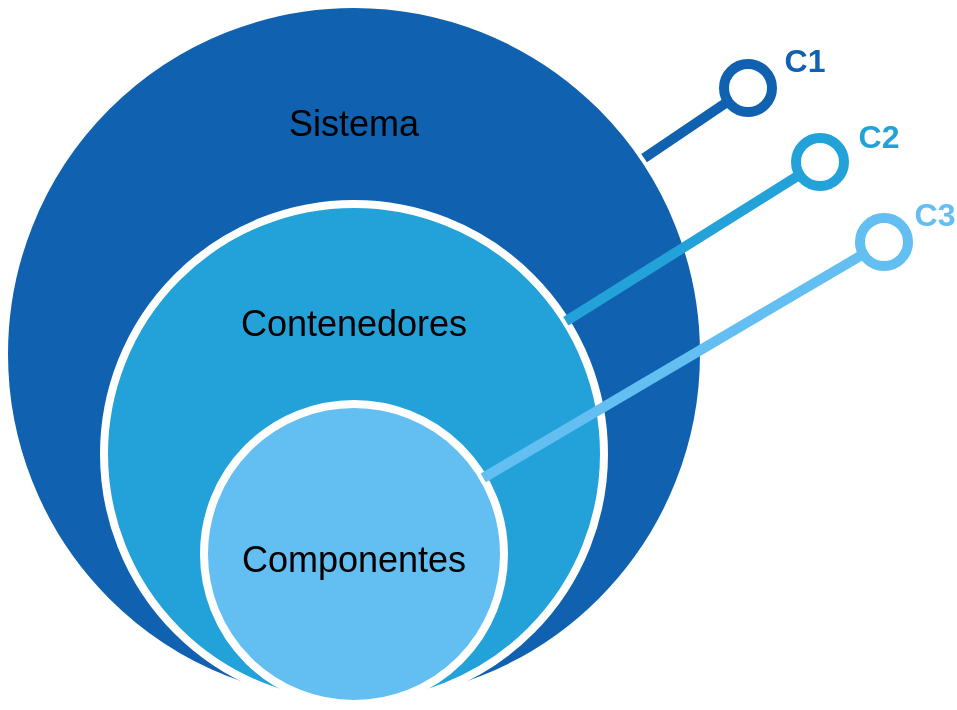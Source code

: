 <mxfile>
    <diagram id="HGxYttl1XGR5-zd80Mun" name="Overview">
        <mxGraphModel dx="1444" dy="397" grid="0" gridSize="10" guides="1" tooltips="1" connect="1" arrows="1" fold="1" page="0" pageScale="1" pageWidth="827" pageHeight="1169" math="0" shadow="0">
            <root>
                <mxCell id="Djxc1gFWr12EfCllKEaU-0"/>
                <mxCell id="Djxc1gFWr12EfCllKEaU-1" parent="Djxc1gFWr12EfCllKEaU-0"/>
                <mxCell id="Djxc1gFWr12EfCllKEaU-2" value="" style="ellipse;html=1;strokeWidth=4;fillColor=#1061B0;strokeColor=#ffffff;shadow=0;fontSize=18;fontColor=#FFFFFF;align=center;fontStyle=0;whiteSpace=wrap;spacing=10;" vertex="1" parent="Djxc1gFWr12EfCllKEaU-1">
                    <mxGeometry x="-23" y="25" width="350" height="350" as="geometry"/>
                </mxCell>
                <mxCell id="Djxc1gFWr12EfCllKEaU-3" value="" style="ellipse;html=1;strokeWidth=4;fillColor=#23A2D9;strokeColor=#ffffff;shadow=0;fontSize=18;fontColor=#FFFFFF;align=center;fontStyle=0;whiteSpace=wrap;spacing=10;" vertex="1" parent="Djxc1gFWr12EfCllKEaU-1">
                    <mxGeometry x="27" y="125" width="250" height="250" as="geometry"/>
                </mxCell>
                <mxCell id="Djxc1gFWr12EfCllKEaU-4" value="" style="ellipse;html=1;strokeWidth=4;fillColor=#63BEF2;strokeColor=#ffffff;shadow=0;fontSize=18;fontColor=#FFFFFF;align=center;fontStyle=0;whiteSpace=wrap;spacing=10;" vertex="1" parent="Djxc1gFWr12EfCllKEaU-1">
                    <mxGeometry x="77" y="225" width="150" height="150" as="geometry"/>
                </mxCell>
                <mxCell id="Djxc1gFWr12EfCllKEaU-6" value="Sistema" style="text;html=1;strokeColor=none;fillColor=none;align=center;verticalAlign=middle;whiteSpace=wrap;rounded=0;fontSize=18;" vertex="1" parent="Djxc1gFWr12EfCllKEaU-1">
                    <mxGeometry x="122" y="70" width="60" height="30" as="geometry"/>
                </mxCell>
                <mxCell id="Djxc1gFWr12EfCllKEaU-7" value="Contenedores" style="text;html=1;strokeColor=none;fillColor=none;align=center;verticalAlign=middle;whiteSpace=wrap;rounded=0;fontSize=18;" vertex="1" parent="Djxc1gFWr12EfCllKEaU-1">
                    <mxGeometry x="100" y="170" width="104" height="30" as="geometry"/>
                </mxCell>
                <mxCell id="Djxc1gFWr12EfCllKEaU-8" value="Componentes" style="text;html=1;strokeColor=none;fillColor=none;align=center;verticalAlign=middle;whiteSpace=wrap;rounded=0;fontSize=18;" vertex="1" parent="Djxc1gFWr12EfCllKEaU-1">
                    <mxGeometry x="107" y="288" width="90" height="30" as="geometry"/>
                </mxCell>
                <mxCell id="Djxc1gFWr12EfCllKEaU-11" value="C1" style="endArrow=oval;html=1;fontSize=16;fontColor=#1061B0;endFill=0;endSize=24;strokeWidth=5;labelBackgroundColor=none;verticalAlign=top;fontStyle=1;strokeColor=#1061B0;" edge="1" parent="Djxc1gFWr12EfCllKEaU-1" source="Djxc1gFWr12EfCllKEaU-2">
                    <mxGeometry x="1" y="42" relative="1" as="geometry">
                        <mxPoint x="341" y="115" as="sourcePoint"/>
                        <mxPoint x="349" y="67" as="targetPoint"/>
                        <mxPoint x="52" y="5" as="offset"/>
                    </mxGeometry>
                </mxCell>
                <mxCell id="Djxc1gFWr12EfCllKEaU-12" value="C2" style="endArrow=oval;html=1;fontSize=16;fontColor=#23A2D9;endFill=0;endSize=24;strokeWidth=5;labelBackgroundColor=none;verticalAlign=top;fontStyle=1;strokeColor=#23A2D9;" edge="1" parent="Djxc1gFWr12EfCllKEaU-1" source="Djxc1gFWr12EfCllKEaU-3">
                    <mxGeometry x="1" y="40" relative="1" as="geometry">
                        <mxPoint x="310.124" y="116.81" as="sourcePoint"/>
                        <mxPoint x="385" y="104" as="targetPoint"/>
                        <mxPoint x="50" y="5" as="offset"/>
                    </mxGeometry>
                </mxCell>
                <mxCell id="Djxc1gFWr12EfCllKEaU-13" value="C3" style="endArrow=oval;html=1;fontSize=16;fontColor=#63BEF2;endFill=0;endSize=24;strokeWidth=5;labelBackgroundColor=none;verticalAlign=top;fontStyle=1;strokeColor=#63BEF2;" edge="1" parent="Djxc1gFWr12EfCllKEaU-1" source="Djxc1gFWr12EfCllKEaU-4">
                    <mxGeometry x="1" y="39" relative="1" as="geometry">
                        <mxPoint x="320.124" y="126.81" as="sourcePoint"/>
                        <mxPoint x="417" y="144" as="targetPoint"/>
                        <mxPoint x="45" y="4" as="offset"/>
                    </mxGeometry>
                </mxCell>
            </root>
        </mxGraphModel>
    </diagram>
    <diagram id="l1pVRxh0lFIb9MBKYBXW" name="Diagrama de contexto del sistema">
        <mxGraphModel dx="2298" dy="1122" grid="0" gridSize="10" guides="0" tooltips="1" connect="0" arrows="0" fold="1" page="0" pageScale="1" pageWidth="827" pageHeight="1169" math="0" shadow="0">
            <root>
                <mxCell id="0"/>
                <mxCell id="1" parent="0"/>
                <object placeholders="1" c4Name="BrainSsys" c4Type="Sistema de software" c4Description="Plataforma para la gestión, el análisis y procesamiento de neurodatos." label="&lt;font style=&quot;font-size: 16px&quot;&gt;&lt;b&gt;%c4Name%&lt;/b&gt;&lt;/font&gt;&lt;div&gt;[%c4Type%]&lt;/div&gt;&lt;br&gt;&lt;div&gt;&lt;font style=&quot;font-size: 11px&quot;&gt;&lt;font color=&quot;#cccccc&quot;&gt;%c4Description%&lt;/font&gt;&lt;/div&gt;" id="2">
                    <mxCell style="rounded=1;whiteSpace=wrap;html=1;labelBackgroundColor=none;fillColor=#1061B0;fontColor=#ffffff;align=center;arcSize=10;strokeColor=#0D5091;metaEdit=1;resizable=0;points=[[0.25,0,0],[0.5,0,0],[0.75,0,0],[1,0.25,0],[1,0.5,0],[1,0.75,0],[0.75,1,0],[0.5,1,0],[0.25,1,0],[0,0.75,0],[0,0.5,0],[0,0.25,0]];" parent="1" vertex="1">
                        <mxGeometry x="305" y="164" width="240" height="120" as="geometry"/>
                    </mxCell>
                </object>
                <object placeholders="1" c4Name="Ingeniero de datos" c4Type="Persona" c4Description="Encargado de la calidad de los datos." label="&lt;font style=&quot;font-size: 16px&quot;&gt;&lt;b&gt;%c4Name%&lt;/b&gt;&lt;/font&gt;&lt;div&gt;[%c4Type%]&lt;/div&gt;&lt;br&gt;&lt;div&gt;&lt;font style=&quot;font-size: 11px&quot;&gt;&lt;font color=&quot;#cccccc&quot;&gt;%c4Description%&lt;/font&gt;&lt;/div&gt;" id="3">
                    <mxCell style="html=1;fontSize=11;dashed=0;whitespace=wrap;fillColor=#083F75;strokeColor=#06315C;fontColor=#ffffff;shape=mxgraph.c4.person2;align=center;metaEdit=1;points=[[0.5,0,0],[1,0.5,0],[1,0.75,0],[0.75,1,0],[0.5,1,0],[0.25,1,0],[0,0.75,0],[0,0.5,0]];resizable=0;" parent="1" vertex="1">
                        <mxGeometry x="-129" y="136" width="200" height="180" as="geometry"/>
                    </mxCell>
                </object>
                <object placeholders="1" c4Name="Investigador" c4Type="Persona" c4Description="Investigador asociado al centro" label="&lt;font style=&quot;font-size: 16px&quot;&gt;&lt;b&gt;%c4Name%&lt;/b&gt;&lt;/font&gt;&lt;div&gt;[%c4Type%]&lt;/div&gt;&lt;br&gt;&lt;div&gt;&lt;font style=&quot;font-size: 11px&quot;&gt;&lt;font color=&quot;#cccccc&quot;&gt;%c4Description%&lt;/font&gt;&lt;/div&gt;" id="4">
                    <mxCell style="html=1;fontSize=11;dashed=0;whitespace=wrap;fillColor=#083F75;strokeColor=#06315C;fontColor=#ffffff;shape=mxgraph.c4.person2;align=center;metaEdit=1;points=[[0.5,0,0],[1,0.5,0],[1,0.75,0],[0.75,1,0],[0.5,1,0],[0.25,1,0],[0,0.75,0],[0,0.5,0]];resizable=0;" parent="1" vertex="1">
                        <mxGeometry x="55" y="-134" width="200" height="180" as="geometry"/>
                    </mxCell>
                </object>
                <object placeholders="1" c4Name="LORIS" c4Type="Sistema de Software" c4Description="Herramienta para la gestión &#10;de neurodatos" label="&lt;font style=&quot;font-size: 16px&quot;&gt;&lt;b&gt;%c4Name%&lt;/b&gt;&lt;/font&gt;&lt;div&gt;[%c4Type%]&lt;/div&gt;&lt;br&gt;&lt;div&gt;&lt;font style=&quot;font-size: 11px&quot;&gt;&lt;font color=&quot;#cccccc&quot;&gt;%c4Description%&lt;/font&gt;&lt;/div&gt;" id="6">
                    <mxCell style="rounded=1;whiteSpace=wrap;html=1;labelBackgroundColor=none;fillColor=#8C8496;fontColor=#ffffff;align=center;arcSize=10;strokeColor=#736782;metaEdit=1;resizable=0;points=[[0.25,0,0],[0.5,0,0],[0.75,0,0],[1,0.25,0],[1,0.5,0],[1,0.75,0],[0.75,1,0],[0.5,1,0],[0.25,1,0],[0,0.75,0],[0,0.5,0],[0,0.25,0]];" parent="1" vertex="1">
                        <mxGeometry x="305" y="381" width="240" height="120" as="geometry"/>
                    </mxCell>
                </object>
                <object placeholders="1" c4Type="Relación" c4Description="Visita el repositorio,&#10;introduce nuevos datos,&#10;o hace revisiones en estudios&#10;existentes" label="&lt;div style=&quot;text-align: left&quot;&gt;&lt;div style=&quot;text-align: center&quot;&gt;&lt;b&gt;%c4Description%&lt;/b&gt;&lt;/div&gt;" id="7">
                    <mxCell style="endArrow=blockThin;html=1;fontSize=10;fontColor=#404040;strokeWidth=1;endFill=1;strokeColor=#828282;elbow=vertical;metaEdit=1;endSize=14;startSize=14;jumpStyle=arc;jumpSize=16;rounded=0;" parent="1" source="4" target="2" edge="1">
                        <mxGeometry width="240" relative="1" as="geometry">
                            <mxPoint x="164" y="185" as="sourcePoint"/>
                            <mxPoint x="404" y="185" as="targetPoint"/>
                        </mxGeometry>
                    </mxCell>
                </object>
                <object placeholders="1" c4Type="Relación" c4Description="Gestiona tuberías de preposesamiento&#10; y herramientas &#10;procesamiento de datos." label="&lt;div style=&quot;text-align: left&quot;&gt;&lt;div style=&quot;text-align: center&quot;&gt;&lt;b&gt;%c4Description%&lt;/b&gt;&lt;/div&gt;" id="9">
                    <mxCell style="endArrow=blockThin;html=1;fontSize=10;fontColor=#404040;strokeWidth=1;endFill=1;strokeColor=#828282;elbow=vertical;metaEdit=1;endSize=14;startSize=14;jumpStyle=arc;jumpSize=16;rounded=0;" parent="1" source="3" target="2" edge="1">
                        <mxGeometry width="240" relative="1" as="geometry">
                            <mxPoint x="148" y="67" as="sourcePoint"/>
                            <mxPoint x="388" y="67" as="targetPoint"/>
                        </mxGeometry>
                    </mxCell>
                </object>
                <object placeholders="1" c4Type="Relación" c4Description="Lee y sincroniza los datos de LORIS&#10;con los propios" label="&lt;div style=&quot;text-align: left&quot;&gt;&lt;div style=&quot;text-align: center&quot;&gt;&lt;b&gt;%c4Description%&lt;/b&gt;&lt;/div&gt;" id="13">
                    <mxCell style="endArrow=blockThin;html=1;fontSize=10;fontColor=#404040;strokeWidth=1;endFill=1;strokeColor=#828282;elbow=vertical;metaEdit=1;endSize=14;startSize=14;jumpStyle=arc;jumpSize=16;rounded=0;" parent="1" source="2" target="6" edge="1">
                        <mxGeometry width="240" relative="1" as="geometry">
                            <mxPoint x="214" y="595" as="sourcePoint"/>
                            <mxPoint x="454" y="595" as="targetPoint"/>
                        </mxGeometry>
                    </mxCell>
                </object>
                <object placeholders="1" c4Name="HPC" c4Type="Hardware/Sotware" c4Description="Computadora de alto rendimiento." label="&lt;font style=&quot;font-size: 16px&quot;&gt;&lt;b&gt;%c4Name%&lt;/b&gt;&lt;/font&gt;&lt;div&gt;[%c4Type%]&lt;/div&gt;&lt;br&gt;&lt;div&gt;&lt;font style=&quot;font-size: 11px&quot;&gt;&lt;font color=&quot;#cccccc&quot;&gt;%c4Description%&lt;/font&gt;&lt;/div&gt;" id="pHP5PAnR3luoG1urbVhs-13">
                    <mxCell style="rounded=1;whiteSpace=wrap;html=1;labelBackgroundColor=none;fillColor=#8C8496;fontColor=#ffffff;align=center;arcSize=10;strokeColor=#736782;metaEdit=1;resizable=0;points=[[0.25,0,0],[0.5,0,0],[0.75,0,0],[1,0.25,0],[1,0.5,0],[1,0.75,0],[0.75,1,0],[0.5,1,0],[0.25,1,0],[0,0.75,0],[0,0.5,0],[0,0.25,0]];" parent="1" vertex="1">
                        <mxGeometry x="714" y="163" width="240" height="120" as="geometry"/>
                    </mxCell>
                </object>
                <object placeholders="1" c4Type="Relación" c4Description="Ejecuta trabajos intensivos" label="&lt;div style=&quot;text-align: left&quot;&gt;&lt;div style=&quot;text-align: center&quot;&gt;&lt;b&gt;%c4Description%&lt;/b&gt;&lt;/div&gt;" id="pHP5PAnR3luoG1urbVhs-14">
                    <mxCell style="endArrow=blockThin;html=1;fontSize=10;fontColor=#404040;strokeWidth=1;endFill=1;strokeColor=#828282;elbow=vertical;metaEdit=1;endSize=14;startSize=14;jumpStyle=arc;jumpSize=16;rounded=0;" parent="1" source="2" target="pHP5PAnR3luoG1urbVhs-13" edge="1">
                        <mxGeometry width="240" relative="1" as="geometry">
                            <mxPoint x="605" y="345" as="sourcePoint"/>
                            <mxPoint x="845" y="345" as="targetPoint"/>
                        </mxGeometry>
                    </mxCell>
                </object>
                <object placeholders="1" c4Name="Administrador" c4Type="Persona" c4Description="Encargado de la gestión de usuarios." label="&lt;font style=&quot;font-size: 16px&quot;&gt;&lt;b&gt;%c4Name%&lt;/b&gt;&lt;/font&gt;&lt;div&gt;[%c4Type%]&lt;/div&gt;&lt;br&gt;&lt;div&gt;&lt;font style=&quot;font-size: 11px&quot;&gt;&lt;font color=&quot;#cccccc&quot;&gt;%c4Description%&lt;/font&gt;&lt;/div&gt;" id="xgDylbHzBfzNPrOO13IQ-13">
                    <mxCell style="html=1;fontSize=11;dashed=0;whitespace=wrap;fillColor=#083F75;strokeColor=#06315C;fontColor=#ffffff;shape=mxgraph.c4.person2;align=center;metaEdit=1;points=[[0.5,0,0],[1,0.5,0],[1,0.75,0],[0.75,1,0],[0.5,1,0],[0.25,1,0],[0,0.75,0],[0,0.5,0]];resizable=0;" vertex="1" parent="1">
                        <mxGeometry x="574" y="-135" width="200" height="180" as="geometry"/>
                    </mxCell>
                </object>
                <object placeholders="1" c4Type="Relationship" c4Description="Gestiona los usuarios, sus roles y&#10;permisos." label="&lt;div style=&quot;text-align: left&quot;&gt;&lt;div style=&quot;text-align: center&quot;&gt;&lt;b&gt;%c4Description%&lt;/b&gt;&lt;/div&gt;" id="xgDylbHzBfzNPrOO13IQ-14">
                    <mxCell style="endArrow=blockThin;html=1;fontSize=10;fontColor=#404040;strokeWidth=1;endFill=1;strokeColor=#828282;elbow=vertical;metaEdit=1;endSize=14;startSize=14;jumpStyle=arc;jumpSize=16;rounded=0;" edge="1" parent="1" source="xgDylbHzBfzNPrOO13IQ-13" target="2">
                        <mxGeometry width="240" relative="1" as="geometry">
                            <mxPoint x="521" y="64" as="sourcePoint"/>
                            <mxPoint x="761" y="64" as="targetPoint"/>
                        </mxGeometry>
                    </mxCell>
                </object>
            </root>
        </mxGraphModel>
    </diagram>
    <diagram id="z_0tFcarqaL61aP95dtA" name="Diagrama de contenedores">
        <mxGraphModel dx="3288" dy="1994" grid="0" gridSize="10" guides="1" tooltips="1" connect="1" arrows="1" fold="1" page="0" pageScale="1" pageWidth="827" pageHeight="1169" math="0" shadow="0">
            <root>
                <mxCell id="WX1-a2CrGXNp4quymzvn-0"/>
                <mxCell id="WX1-a2CrGXNp4quymzvn-1" parent="WX1-a2CrGXNp4quymzvn-0"/>
                <object placeholders="1" c4Name="BrainsSys" c4Type="SystemScopeBoundary" c4Application="Sistema" label="&lt;font style=&quot;font-size: 16px&quot;&gt;&lt;b&gt;&lt;div style=&quot;text-align: left&quot;&gt;%c4Name%&lt;/div&gt;&lt;/b&gt;&lt;/font&gt;&lt;div style=&quot;text-align: left&quot;&gt;[%c4Application%]&lt;/div&gt;" id="WX1-a2CrGXNp4quymzvn-2">
                    <mxCell style="rounded=1;fontSize=11;whiteSpace=wrap;html=1;dashed=1;arcSize=20;fillColor=none;strokeColor=#666666;fontColor=#333333;labelBackgroundColor=none;align=left;verticalAlign=bottom;labelBorderColor=none;spacingTop=0;spacing=10;dashPattern=8 4;metaEdit=1;rotatable=0;perimeter=rectanglePerimeter;noLabel=0;labelPadding=0;allowArrows=0;connectable=0;expand=0;recursiveResize=0;editable=1;pointerEvents=0;absoluteArcSize=1;points=[[0.25,0,0],[0.5,0,0],[0.75,0,0],[1,0.25,0],[1,0.5,0],[1,0.75,0],[0.75,1,0],[0.5,1,0],[0.25,1,0],[0,0.75,0],[0,0.5,0],[0,0.25,0]];" parent="WX1-a2CrGXNp4quymzvn-1" vertex="1">
                        <mxGeometry x="-1038" y="-824" width="1235" height="1016" as="geometry"/>
                    </mxCell>
                </object>
                <object placeholders="1" c4Type="Kafka" c4Container="Kafka" c4Technology="Apache Kafka" c4Description="Nervio central y y fuente de eventos&#10;para el resto de componentes.&#10;Encargado de la sincronización&#10;con sistemas heredados." label="&lt;font style=&quot;font-size: 16px&quot;&gt;&lt;b&gt;%c4Type%&lt;/font&gt;&lt;div&gt;[%c4Container%:&amp;nbsp;%c4Technology%]&lt;/div&gt;&lt;br&gt;&lt;div&gt;&lt;font style=&quot;font-size: 11px&quot;&gt;&lt;font color=&quot;#E6E6E6&quot;&gt;%c4Description%&lt;/font&gt;&lt;/div&gt;" id="l4N3OH7c-hIFRp02LYjr-0">
                    <mxCell style="shape=cylinder3;size=15;direction=south;whiteSpace=wrap;html=1;boundedLbl=1;rounded=0;labelBackgroundColor=none;fillColor=#23A2D9;fontSize=12;fontColor=#ffffff;align=center;strokeColor=#0E7DAD;metaEdit=1;points=[[0.5,0,0],[1,0.25,0],[1,0.5,0],[1,0.75,0],[0.5,1,0],[0,0.75,0],[0,0.5,0],[0,0.25,0]];resizable=0;" parent="WX1-a2CrGXNp4quymzvn-1" vertex="1">
                        <mxGeometry x="-535" y="51" width="240" height="120" as="geometry"/>
                    </mxCell>
                </object>
                <object placeholders="1" c4Name="LORIS" c4Type="Sistema de Software" c4Description="Herramienta para la gestión &#10;de neurodatos" label="&lt;font style=&quot;font-size: 16px&quot;&gt;&lt;b&gt;%c4Name%&lt;/b&gt;&lt;/font&gt;&lt;div&gt;[%c4Type%]&lt;/div&gt;&lt;br&gt;&lt;div&gt;&lt;font style=&quot;font-size: 11px&quot;&gt;&lt;font color=&quot;#cccccc&quot;&gt;%c4Description%&lt;/font&gt;&lt;/div&gt;" id="hyrpgRBr5pTNYWyfCCK2-0">
                    <mxCell style="rounded=1;whiteSpace=wrap;html=1;labelBackgroundColor=none;fillColor=#8C8496;fontColor=#ffffff;align=center;arcSize=10;strokeColor=#736782;metaEdit=1;resizable=0;points=[[0.25,0,0],[0.5,0,0],[0.75,0,0],[1,0.25,0],[1,0.5,0],[1,0.75,0],[0.75,1,0],[0.5,1,0],[0.25,1,0],[0,0.75,0],[0,0.5,0],[0,0.25,0]];" parent="WX1-a2CrGXNp4quymzvn-1" vertex="1">
                        <mxGeometry x="-535" y="377" width="240" height="120" as="geometry"/>
                    </mxCell>
                </object>
                <object placeholders="1" c4Name="HPC" c4Type="Hardware/Sotware" c4Description="Computadora de alto rendimiento." label="&lt;font style=&quot;font-size: 16px&quot;&gt;&lt;b&gt;%c4Name%&lt;/b&gt;&lt;/font&gt;&lt;div&gt;[%c4Type%]&lt;/div&gt;&lt;br&gt;&lt;div&gt;&lt;font style=&quot;font-size: 11px&quot;&gt;&lt;font color=&quot;#cccccc&quot;&gt;%c4Description%&lt;/font&gt;&lt;/div&gt;" id="hyrpgRBr5pTNYWyfCCK2-1">
                    <mxCell style="rounded=1;whiteSpace=wrap;html=1;labelBackgroundColor=none;fillColor=#8C8496;fontColor=#ffffff;align=center;arcSize=10;strokeColor=#736782;metaEdit=1;resizable=0;points=[[0.25,0,0],[0.5,0,0],[0.75,0,0],[1,0.25,0],[1,0.5,0],[1,0.75,0],[0.75,1,0],[0.5,1,0],[0.25,1,0],[0,0.75,0],[0,0.5,0],[0,0.25,0]];" parent="WX1-a2CrGXNp4quymzvn-1" vertex="1">
                        <mxGeometry x="292" y="-226" width="240" height="120" as="geometry"/>
                    </mxCell>
                </object>
                <object placeholders="1" c4Name="SPA" c4Type="Container" c4Technology="React" c4Description="Provee las fucionalidades &#10;de gestión a los&#10;usuarios." label="&lt;font style=&quot;font-size: 16px&quot;&gt;&lt;b&gt;%c4Name%&lt;/b&gt;&lt;/font&gt;&lt;div&gt;[%c4Type%: %c4Technology%]&lt;/div&gt;&lt;br&gt;&lt;div&gt;&lt;font style=&quot;font-size: 11px&quot;&gt;&lt;font color=&quot;#E6E6E6&quot;&gt;%c4Description%&lt;/font&gt;&lt;/div&gt;" id="--Amu-8f5tMFB7F4gcBN-0">
                    <mxCell style="rounded=1;whiteSpace=wrap;html=1;fontSize=11;labelBackgroundColor=none;fillColor=#23A2D9;fontColor=#ffffff;align=center;arcSize=10;strokeColor=#0E7DAD;metaEdit=1;resizable=0;points=[[0.25,0,0],[0.5,0,0],[0.75,0,0],[1,0.25,0],[1,0.5,0],[1,0.75,0],[0.75,1,0],[0.5,1,0],[0.25,1,0],[0,0.75,0],[0,0.5,0],[0,0.25,0]];" parent="WX1-a2CrGXNp4quymzvn-1" vertex="1">
                        <mxGeometry x="-535" y="-758" width="240" height="120" as="geometry"/>
                    </mxCell>
                </object>
                <object placeholders="1" c4Type="PixelBrain" c4Container="Microservicio" c4Technology="Python, FastApi" c4Description="Encargado de proveer representaciones&#10;gráficas de los datos almacenados&#10;en DataBrain" label="&lt;font style=&quot;font-size: 16px&quot;&gt;&lt;b&gt;%c4Type%&lt;/font&gt;&lt;div&gt;[%c4Container%:&amp;nbsp;%c4Technology%]&lt;/div&gt;&lt;br&gt;&lt;div&gt;&lt;font style=&quot;font-size: 11px&quot;&gt;&lt;font color=&quot;#E6E6E6&quot;&gt;%c4Description%&lt;/font&gt;&lt;/div&gt;" id="--Amu-8f5tMFB7F4gcBN-2">
                    <mxCell style="shape=hexagon;size=50;perimeter=hexagonPerimeter2;whiteSpace=wrap;html=1;fixedSize=1;rounded=1;labelBackgroundColor=none;fillColor=#23A2D9;fontSize=12;fontColor=#ffffff;align=center;strokeColor=#0E7DAD;metaEdit=1;points=[[0.5,0,0],[1,0.25,0],[1,0.5,0],[1,0.75,0],[0.5,1,0],[0,0.75,0],[0,0.5,0],[0,0.25,0]];resizable=0;" parent="WX1-a2CrGXNp4quymzvn-1" vertex="1">
                        <mxGeometry x="-1009" y="-548" width="200" height="170" as="geometry"/>
                    </mxCell>
                </object>
                <object placeholders="1" c4Type="DataBrain" c4Container="Microservicio" c4Technology="Python, FastApi" c4Description="Encargado de almacenar los datos y neurodatos" label="&lt;font style=&quot;font-size: 16px&quot;&gt;&lt;b&gt;%c4Type%&lt;/font&gt;&lt;div&gt;[%c4Container%:&amp;nbsp;%c4Technology%]&lt;/div&gt;&lt;br&gt;&lt;div&gt;&lt;font style=&quot;font-size: 11px&quot;&gt;&lt;font color=&quot;#E6E6E6&quot;&gt;%c4Description%&lt;/font&gt;&lt;/div&gt;" id="--Amu-8f5tMFB7F4gcBN-3">
                    <mxCell style="shape=hexagon;size=50;perimeter=hexagonPerimeter2;whiteSpace=wrap;html=1;fixedSize=1;rounded=1;labelBackgroundColor=none;fillColor=#23A2D9;fontSize=12;fontColor=#ffffff;align=center;strokeColor=#0E7DAD;metaEdit=1;points=[[0.5,0,0],[1,0.25,0],[1,0.5,0],[1,0.75,0],[0.5,1,0],[0,0.75,0],[0,0.5,0],[0,0.25,0]];resizable=0;" parent="WX1-a2CrGXNp4quymzvn-1" vertex="1">
                        <mxGeometry x="-515" y="-251" width="200" height="170" as="geometry"/>
                    </mxCell>
                </object>
                <object placeholders="1" c4Type="SyncBrain" c4Container="Microservicio" c4Technology="Python, FastAPi" c4Description="Encargado de gestionar la&#10;configuración del broker&#10;y las conecciones con sistemas&#10;heredados." label="&lt;font style=&quot;font-size: 16px&quot;&gt;&lt;b&gt;%c4Type%&lt;/font&gt;&lt;div&gt;[%c4Container%:&amp;nbsp;%c4Technology%]&lt;/div&gt;&lt;br&gt;&lt;div&gt;&lt;font style=&quot;font-size: 11px&quot;&gt;&lt;font color=&quot;#E6E6E6&quot;&gt;%c4Description%&lt;/font&gt;&lt;/div&gt;" id="--Amu-8f5tMFB7F4gcBN-4">
                    <mxCell style="shape=hexagon;size=50;perimeter=hexagonPerimeter2;whiteSpace=wrap;html=1;fixedSize=1;rounded=1;labelBackgroundColor=none;fillColor=#23A2D9;fontSize=12;fontColor=#ffffff;align=center;strokeColor=#0E7DAD;metaEdit=1;points=[[0.5,0,0],[1,0.25,0],[1,0.5,0],[1,0.75,0],[0.5,1,0],[0,0.75,0],[0,0.5,0],[0,0.25,0]];resizable=0;" parent="WX1-a2CrGXNp4quymzvn-1" vertex="1">
                        <mxGeometry x="-1009" y="-251" width="200" height="170" as="geometry"/>
                    </mxCell>
                </object>
                <object placeholders="1" c4Type="ToolSet" c4Container="Microservicio" c4Technology="Python, FastApi" c4Description="Una fachada que brinda acceso&#10;a un HPC" label="&lt;font style=&quot;font-size: 16px&quot;&gt;&lt;b&gt;%c4Type%&lt;/font&gt;&lt;div&gt;[%c4Container%:&amp;nbsp;%c4Technology%]&lt;/div&gt;&lt;br&gt;&lt;div&gt;&lt;font style=&quot;font-size: 11px&quot;&gt;&lt;font color=&quot;#E6E6E6&quot;&gt;%c4Description%&lt;/font&gt;&lt;/div&gt;" id="--Amu-8f5tMFB7F4gcBN-5">
                    <mxCell style="shape=hexagon;size=50;perimeter=hexagonPerimeter2;whiteSpace=wrap;html=1;fixedSize=1;rounded=1;labelBackgroundColor=none;fillColor=#23A2D9;fontSize=12;fontColor=#ffffff;align=center;strokeColor=#0E7DAD;metaEdit=1;points=[[0.5,0,0],[1,0.25,0],[1,0.5,0],[1,0.75,0],[0.5,1,0],[0,0.75,0],[0,0.5,0],[0,0.25,0]];resizable=0;" parent="WX1-a2CrGXNp4quymzvn-1" vertex="1">
                        <mxGeometry x="-58" y="-254" width="200" height="170" as="geometry"/>
                    </mxCell>
                </object>
                <object placeholders="1" c4Type="Gateway" c4Container="Microservicio" c4Technology="Traefik" c4Description="Puerta de enlace y proxy inverso" label="&lt;font style=&quot;font-size: 16px&quot;&gt;&lt;b&gt;%c4Type%&lt;/font&gt;&lt;div&gt;[%c4Container%:&amp;nbsp;%c4Technology%]&lt;/div&gt;&lt;br&gt;&lt;div&gt;&lt;font style=&quot;font-size: 11px&quot;&gt;&lt;font color=&quot;#E6E6E6&quot;&gt;%c4Description%&lt;/font&gt;&lt;/div&gt;" id="--Amu-8f5tMFB7F4gcBN-6">
                    <mxCell style="shape=hexagon;size=50;perimeter=hexagonPerimeter2;whiteSpace=wrap;html=1;fixedSize=1;rounded=1;labelBackgroundColor=none;fillColor=#23A2D9;fontSize=12;fontColor=#ffffff;align=center;strokeColor=#0E7DAD;metaEdit=1;points=[[0.5,0,0],[1,0.25,0],[1,0.5,0],[1,0.75,0],[0.5,1,0],[0,0.75,0],[0,0.5,0],[0,0.25,0]];resizable=0;" parent="WX1-a2CrGXNp4quymzvn-1" vertex="1">
                        <mxGeometry x="-515" y="-545" width="200" height="170" as="geometry"/>
                    </mxCell>
                </object>
                <object placeholders="1" c4Type="IdaaS" c4Container="Microservicio" c4Technology="Authentik" c4Description="Provee los mecanismo &#10;de autenticacion&#10;y autorizacion" label="&lt;font style=&quot;font-size: 16px&quot;&gt;&lt;b&gt;%c4Type%&lt;/font&gt;&lt;div&gt;[%c4Container%:&amp;nbsp;%c4Technology%]&lt;/div&gt;&lt;br&gt;&lt;div&gt;&lt;font style=&quot;font-size: 11px&quot;&gt;&lt;font color=&quot;#E6E6E6&quot;&gt;%c4Description%&lt;/font&gt;&lt;/div&gt;" id="--Amu-8f5tMFB7F4gcBN-7">
                    <mxCell style="shape=hexagon;size=50;perimeter=hexagonPerimeter2;whiteSpace=wrap;html=1;fixedSize=1;rounded=1;labelBackgroundColor=none;fillColor=#23A2D9;fontSize=12;fontColor=#ffffff;align=center;strokeColor=#0E7DAD;metaEdit=1;points=[[0.5,0,0],[1,0.25,0],[1,0.5,0],[1,0.75,0],[0.5,1,0],[0,0.75,0],[0,0.5,0],[0,0.25,0]];resizable=0;" parent="WX1-a2CrGXNp4quymzvn-1" vertex="1">
                        <mxGeometry x="-67" y="-548" width="200" height="170" as="geometry"/>
                    </mxCell>
                </object>
                <object placeholders="1" c4Type="Relationship" c4Description="Usa" label="&lt;div style=&quot;text-align: left&quot;&gt;&lt;div style=&quot;text-align: center&quot;&gt;&lt;b&gt;%c4Description%&lt;/b&gt;&lt;/div&gt;" id="--Amu-8f5tMFB7F4gcBN-8">
                    <mxCell style="endArrow=blockThin;html=1;fontSize=10;fontColor=#404040;strokeWidth=1;endFill=1;strokeColor=#828282;elbow=vertical;metaEdit=1;endSize=14;startSize=14;jumpStyle=arc;jumpSize=16;rounded=0;" parent="WX1-a2CrGXNp4quymzvn-1" source="--Amu-8f5tMFB7F4gcBN-5" target="hyrpgRBr5pTNYWyfCCK2-1" edge="1">
                        <mxGeometry width="240" relative="1" as="geometry">
                            <mxPoint x="439" y="42" as="sourcePoint"/>
                            <mxPoint x="547" y="-174" as="targetPoint"/>
                        </mxGeometry>
                    </mxCell>
                </object>
                <object placeholders="1" c4Type="Relationship" c4Description="Gestiona los conectores de entrada&#10;y salida asociados a" label="&lt;div style=&quot;text-align: left&quot;&gt;&lt;div style=&quot;text-align: center&quot;&gt;&lt;b&gt;%c4Description%&lt;/b&gt;&lt;/div&gt;" id="--Amu-8f5tMFB7F4gcBN-10">
                    <mxCell style="endArrow=blockThin;html=1;fontSize=10;fontColor=#404040;strokeWidth=1;endFill=1;strokeColor=#828282;elbow=vertical;metaEdit=1;endSize=14;startSize=14;jumpStyle=arc;jumpSize=16;rounded=0;" parent="WX1-a2CrGXNp4quymzvn-1" source="--Amu-8f5tMFB7F4gcBN-4" target="l4N3OH7c-hIFRp02LYjr-0" edge="1">
                        <mxGeometry width="240" relative="1" as="geometry">
                            <mxPoint x="-704" y="7" as="sourcePoint"/>
                            <mxPoint x="-464" y="7" as="targetPoint"/>
                        </mxGeometry>
                    </mxCell>
                </object>
                <object placeholders="1" c4Type="Relationship" c4Description="Lee y escribe datos desde" label="&lt;div style=&quot;text-align: left&quot;&gt;&lt;div style=&quot;text-align: center&quot;&gt;&lt;b&gt;%c4Description%&lt;/b&gt;&lt;/div&gt;" id="--Amu-8f5tMFB7F4gcBN-14">
                    <mxCell style="endArrow=blockThin;html=1;fontSize=10;fontColor=#404040;strokeWidth=1;endFill=1;strokeColor=#828282;elbow=vertical;metaEdit=1;endSize=14;startSize=14;jumpStyle=arc;jumpSize=16;rounded=0;" parent="WX1-a2CrGXNp4quymzvn-1" source="--Amu-8f5tMFB7F4gcBN-5" target="--Amu-8f5tMFB7F4gcBN-3" edge="1">
                        <mxGeometry width="240" relative="1" as="geometry">
                            <mxPoint x="-204" y="-47" as="sourcePoint"/>
                            <mxPoint x="59" y="-135" as="targetPoint"/>
                        </mxGeometry>
                    </mxCell>
                </object>
                <object placeholders="1" c4Type="Relationship" c4Description="Lee datos desde" label="&lt;div style=&quot;text-align: left&quot;&gt;&lt;div style=&quot;text-align: center&quot;&gt;&lt;b&gt;%c4Description%&lt;/b&gt;&lt;/div&gt;" id="--Amu-8f5tMFB7F4gcBN-18">
                    <mxCell style="endArrow=blockThin;html=1;fontSize=10;fontColor=#404040;strokeWidth=1;endFill=1;strokeColor=#828282;elbow=vertical;metaEdit=1;endSize=14;startSize=14;jumpStyle=arc;jumpSize=16;rounded=0;" parent="WX1-a2CrGXNp4quymzvn-1" source="--Amu-8f5tMFB7F4gcBN-2" target="--Amu-8f5tMFB7F4gcBN-3" edge="1">
                        <mxGeometry x="0.475" y="-14" width="240" relative="1" as="geometry">
                            <mxPoint x="-790" y="-349" as="sourcePoint"/>
                            <mxPoint x="-550" y="-349" as="targetPoint"/>
                            <mxPoint x="1" as="offset"/>
                        </mxGeometry>
                    </mxCell>
                </object>
                <object placeholders="1" c4Type="Relationship" c4Description="Redireccionas las peticiones a" label="&lt;div style=&quot;text-align: left&quot;&gt;&lt;div style=&quot;text-align: center&quot;&gt;&lt;b&gt;%c4Description%&lt;/b&gt;&lt;/div&gt;" id="--Amu-8f5tMFB7F4gcBN-22">
                    <mxCell style="endArrow=blockThin;html=1;fontSize=10;fontColor=#404040;strokeWidth=1;endFill=1;strokeColor=#828282;elbow=vertical;metaEdit=1;endSize=14;startSize=14;jumpStyle=arc;jumpSize=16;rounded=0;" parent="WX1-a2CrGXNp4quymzvn-1" source="--Amu-8f5tMFB7F4gcBN-6" target="--Amu-8f5tMFB7F4gcBN-4" edge="1">
                        <mxGeometry x="-0.482" y="-3" width="240" relative="1" as="geometry">
                            <mxPoint x="-738" y="-444" as="sourcePoint"/>
                            <mxPoint x="-498" y="-444" as="targetPoint"/>
                            <mxPoint x="1" as="offset"/>
                        </mxGeometry>
                    </mxCell>
                </object>
                <object placeholders="1" c4Type="Relationship" c4Description="Redireccionas las peticiones a" label="&lt;div style=&quot;text-align: left&quot;&gt;&lt;div style=&quot;text-align: center&quot;&gt;&lt;b&gt;%c4Description%&lt;/b&gt;&lt;/div&gt;" id="--Amu-8f5tMFB7F4gcBN-23">
                    <mxCell style="endArrow=blockThin;html=1;fontSize=10;fontColor=#404040;strokeWidth=1;endFill=1;strokeColor=#828282;elbow=vertical;metaEdit=1;endSize=14;startSize=14;jumpStyle=arc;jumpSize=16;rounded=0;" parent="WX1-a2CrGXNp4quymzvn-1" source="--Amu-8f5tMFB7F4gcBN-6" target="--Amu-8f5tMFB7F4gcBN-2" edge="1">
                        <mxGeometry width="240" relative="1" as="geometry">
                            <mxPoint x="-480.39" y="-436.162" as="sourcePoint"/>
                            <mxPoint x="-884.61" y="-211.838" as="targetPoint"/>
                        </mxGeometry>
                    </mxCell>
                </object>
                <object placeholders="1" c4Type="Relationship" c4Description="Redireccionas las peticiones a" label="&lt;div style=&quot;text-align: left&quot;&gt;&lt;div style=&quot;text-align: center&quot;&gt;&lt;b&gt;%c4Description%&lt;/b&gt;&lt;/div&gt;" id="--Amu-8f5tMFB7F4gcBN-24">
                    <mxCell style="endArrow=blockThin;html=1;fontSize=10;fontColor=#404040;strokeWidth=1;endFill=1;strokeColor=#828282;elbow=vertical;metaEdit=1;endSize=14;startSize=14;jumpStyle=arc;jumpSize=16;rounded=0;" parent="WX1-a2CrGXNp4quymzvn-1" source="--Amu-8f5tMFB7F4gcBN-6" target="--Amu-8f5tMFB7F4gcBN-3" edge="1">
                        <mxGeometry width="240" relative="1" as="geometry">
                            <mxPoint x="-297" y="-295" as="sourcePoint"/>
                            <mxPoint x="-57" y="-295" as="targetPoint"/>
                        </mxGeometry>
                    </mxCell>
                </object>
                <object placeholders="1" c4Type="Relationship" c4Description="Redireccionas las peticiones a" label="&lt;div style=&quot;text-align: left&quot;&gt;&lt;div style=&quot;text-align: center&quot;&gt;&lt;b&gt;%c4Description%&lt;/b&gt;&lt;/div&gt;" id="--Amu-8f5tMFB7F4gcBN-26">
                    <mxCell style="endArrow=blockThin;html=1;fontSize=10;fontColor=#404040;strokeWidth=1;endFill=1;strokeColor=#828282;elbow=vertical;metaEdit=1;endSize=14;startSize=14;jumpStyle=arc;jumpSize=16;rounded=0;" parent="WX1-a2CrGXNp4quymzvn-1" source="--Amu-8f5tMFB7F4gcBN-6" target="--Amu-8f5tMFB7F4gcBN-7" edge="1">
                        <mxGeometry width="240" relative="1" as="geometry">
                            <mxPoint x="-282" y="-326" as="sourcePoint"/>
                            <mxPoint x="-42" y="-326" as="targetPoint"/>
                        </mxGeometry>
                    </mxCell>
                </object>
                <object placeholders="1" c4Type="Relationship" c4Description="Redireccionas las peticiones a" label="&lt;div style=&quot;text-align: left&quot;&gt;&lt;div style=&quot;text-align: center&quot;&gt;&lt;b&gt;%c4Description%&lt;/b&gt;&lt;/div&gt;" id="--Amu-8f5tMFB7F4gcBN-27">
                    <mxCell style="endArrow=blockThin;html=1;fontSize=10;fontColor=#404040;strokeWidth=1;endFill=1;strokeColor=#828282;elbow=vertical;metaEdit=1;endSize=14;startSize=14;jumpStyle=arc;jumpSize=16;rounded=0;" parent="WX1-a2CrGXNp4quymzvn-1" source="--Amu-8f5tMFB7F4gcBN-6" target="--Amu-8f5tMFB7F4gcBN-5" edge="1">
                        <mxGeometry width="240" relative="1" as="geometry">
                            <mxPoint x="-305.392" y="-450.667" as="sourcePoint"/>
                            <mxPoint x="-56.608" y="-452.333" as="targetPoint"/>
                        </mxGeometry>
                    </mxCell>
                </object>
                <object placeholders="1" c4Type="Relationship" c4Description="Lee y esribe datos desde" label="&lt;div style=&quot;text-align: left&quot;&gt;&lt;div style=&quot;text-align: center&quot;&gt;&lt;b&gt;%c4Description%&lt;/b&gt;&lt;/div&gt;" id="--Amu-8f5tMFB7F4gcBN-32">
                    <mxCell style="endArrow=blockThin;html=1;fontSize=10;fontColor=#404040;strokeWidth=1;endFill=1;strokeColor=#828282;elbow=vertical;metaEdit=1;endSize=14;startSize=14;jumpStyle=arc;jumpSize=16;rounded=0;" parent="WX1-a2CrGXNp4quymzvn-1" source="l4N3OH7c-hIFRp02LYjr-0" target="hyrpgRBr5pTNYWyfCCK2-0" edge="1">
                        <mxGeometry width="240" relative="1" as="geometry">
                            <mxPoint x="-705" y="238" as="sourcePoint"/>
                            <mxPoint x="-465" y="238" as="targetPoint"/>
                        </mxGeometry>
                    </mxCell>
                </object>
                <object placeholders="1" c4Type="Relationship" c4Description="Raealiza llamadas al api a travez" label="&lt;div style=&quot;text-align: left&quot;&gt;&lt;div style=&quot;text-align: center&quot;&gt;&lt;b&gt;%c4Description%&lt;/b&gt;&lt;/div&gt;" id="--Amu-8f5tMFB7F4gcBN-33">
                    <mxCell style="endArrow=blockThin;html=1;fontSize=10;fontColor=#404040;strokeWidth=1;endFill=1;strokeColor=#828282;elbow=vertical;metaEdit=1;endSize=14;startSize=14;jumpStyle=arc;jumpSize=16;rounded=0;" parent="WX1-a2CrGXNp4quymzvn-1" source="--Amu-8f5tMFB7F4gcBN-0" target="--Amu-8f5tMFB7F4gcBN-6" edge="1">
                        <mxGeometry width="240" relative="1" as="geometry">
                            <mxPoint x="-437" y="-647" as="sourcePoint"/>
                            <mxPoint x="-197" y="-647" as="targetPoint"/>
                        </mxGeometry>
                    </mxCell>
                </object>
                <object placeholders="1" c4Type="Relationship" c4Description="Lee y escribe eventos desde" label="&lt;div style=&quot;text-align: left&quot;&gt;&lt;div style=&quot;text-align: center&quot;&gt;&lt;b&gt;%c4Description%&lt;/b&gt;&lt;/div&gt;" id="fIspPkDq-B9DkalB8Lws-1">
                    <mxCell style="endArrow=blockThin;html=1;fontSize=10;fontColor=#404040;strokeWidth=1;endFill=1;strokeColor=#828282;elbow=vertical;metaEdit=1;endSize=14;startSize=14;jumpStyle=arc;jumpSize=16;rounded=0;" parent="WX1-a2CrGXNp4quymzvn-1" source="--Amu-8f5tMFB7F4gcBN-3" target="l4N3OH7c-hIFRp02LYjr-0" edge="1">
                        <mxGeometry width="240" relative="1" as="geometry">
                            <mxPoint x="-284" y="-39" as="sourcePoint"/>
                            <mxPoint x="-44" y="-39" as="targetPoint"/>
                        </mxGeometry>
                    </mxCell>
                </object>
                <object placeholders="1" c4Name="Aplicación Web" c4Type="Container" c4Technology="NGINX" c4Description="Sirve el contenido estático&#10;y la SPA" label="&lt;font style=&quot;font-size: 16px&quot;&gt;&lt;b&gt;%c4Name%&lt;/b&gt;&lt;/font&gt;&lt;div&gt;[%c4Type%: %c4Technology%]&lt;/div&gt;&lt;br&gt;&lt;div&gt;&lt;font style=&quot;font-size: 11px&quot;&gt;&lt;font color=&quot;#E6E6E6&quot;&gt;%c4Description%&lt;/font&gt;&lt;/div&gt;" id="x3VZWbIttoB2nyBtqo6J-0">
                    <mxCell style="rounded=1;whiteSpace=wrap;html=1;fontSize=11;labelBackgroundColor=none;fillColor=#23A2D9;fontColor=#ffffff;align=center;arcSize=10;strokeColor=#0E7DAD;metaEdit=1;resizable=0;points=[[0.25,0,0],[0.5,0,0],[0.75,0,0],[1,0.25,0],[1,0.5,0],[1,0.75,0],[0.75,1,0],[0.5,1,0],[0.25,1,0],[0,0.75,0],[0,0.5,0],[0,0.25,0]];" vertex="1" parent="WX1-a2CrGXNp4quymzvn-1">
                        <mxGeometry x="-1026" y="-755" width="240" height="120" as="geometry"/>
                    </mxCell>
                </object>
                <object placeholders="1" c4Type="Relationship" c4Description="Entrega al navegador del usuario" label="&lt;div style=&quot;text-align: left&quot;&gt;&lt;div style=&quot;text-align: center&quot;&gt;&lt;b&gt;%c4Description%&lt;/b&gt;&lt;/div&gt;" id="x3VZWbIttoB2nyBtqo6J-1">
                    <mxCell style="endArrow=blockThin;html=1;fontSize=10;fontColor=#404040;strokeWidth=1;endFill=1;strokeColor=#828282;elbow=vertical;metaEdit=1;endSize=14;startSize=14;jumpStyle=arc;jumpSize=16;rounded=0;" edge="1" source="x3VZWbIttoB2nyBtqo6J-0" parent="WX1-a2CrGXNp4quymzvn-1" target="--Amu-8f5tMFB7F4gcBN-0">
                        <mxGeometry width="240" relative="1" as="geometry">
                            <mxPoint x="-888" y="-575" as="sourcePoint"/>
                            <mxPoint x="-538" y="-811.349" as="targetPoint"/>
                        </mxGeometry>
                    </mxCell>
                </object>
                <object placeholders="1" c4Name="Ingeniero de datos" c4Type="Usuario" c4Description="Especialista en datos y como tratarlos." label="&lt;font style=&quot;font-size: 16px&quot;&gt;&lt;b&gt;%c4Name%&lt;/b&gt;&lt;/font&gt;&lt;div&gt;[%c4Type%]&lt;/div&gt;&lt;br&gt;&lt;div&gt;&lt;font style=&quot;font-size: 11px&quot;&gt;&lt;font color=&quot;#cccccc&quot;&gt;%c4Description%&lt;/font&gt;&lt;/div&gt;" id="bzxAs-rvuYT_3u0yS783-0">
                    <mxCell style="html=1;fontSize=11;dashed=0;whitespace=wrap;fillColor=#083F75;strokeColor=#06315C;fontColor=#ffffff;shape=mxgraph.c4.person2;align=center;metaEdit=1;points=[[0.5,0,0],[1,0.5,0],[1,0.75,0],[0.75,1,0],[0.5,1,0],[0.25,1,0],[0,0.75,0],[0,0.5,0]];resizable=0;" vertex="1" parent="WX1-a2CrGXNp4quymzvn-1">
                        <mxGeometry x="-1009" y="-1132" width="200" height="180" as="geometry"/>
                    </mxCell>
                </object>
                <object placeholders="1" c4Type="Relationship" c4Description="Visita el nombre de dominio de&#10;BrainSsys usando https o http" label="&lt;div style=&quot;text-align: left&quot;&gt;&lt;div style=&quot;text-align: center&quot;&gt;&lt;b&gt;%c4Description%&lt;/b&gt;&lt;/div&gt;" id="bzxAs-rvuYT_3u0yS783-1">
                    <mxCell style="endArrow=blockThin;html=1;fontSize=10;fontColor=#404040;strokeWidth=1;endFill=1;strokeColor=#828282;elbow=vertical;metaEdit=1;endSize=14;startSize=14;jumpStyle=arc;jumpSize=16;rounded=0;" edge="1" source="bzxAs-rvuYT_3u0yS783-0" parent="WX1-a2CrGXNp4quymzvn-1" target="x3VZWbIttoB2nyBtqo6J-0">
                        <mxGeometry width="240" relative="1" as="geometry">
                            <mxPoint x="-1453" y="-570" as="sourcePoint"/>
                            <mxPoint x="-827" y="-1010" as="targetPoint"/>
                        </mxGeometry>
                    </mxCell>
                </object>
                <object placeholders="1" c4Type="Relationship" c4Description="Visita el nombre de dominio de&#10;BrainSsys usando https o http." label="&lt;div style=&quot;text-align: left&quot;&gt;&lt;div style=&quot;text-align: center&quot;&gt;&lt;b&gt;%c4Description%&lt;/b&gt;&lt;/div&gt;" id="bzxAs-rvuYT_3u0yS783-2">
                    <mxCell style="endArrow=blockThin;html=1;fontSize=10;fontColor=#404040;strokeWidth=1;endFill=1;strokeColor=#828282;elbow=vertical;metaEdit=1;endSize=14;startSize=14;jumpStyle=arc;jumpSize=16;rounded=0;" edge="1" source="bzxAs-rvuYT_3u0yS783-4" parent="WX1-a2CrGXNp4quymzvn-1" target="x3VZWbIttoB2nyBtqo6J-0">
                        <mxGeometry x="-0.773" y="13" width="240" relative="1" as="geometry">
                            <mxPoint x="-672" y="-1258" as="sourcePoint"/>
                            <mxPoint x="-744.097" y="-1010" as="targetPoint"/>
                            <mxPoint as="offset"/>
                        </mxGeometry>
                    </mxCell>
                </object>
                <object placeholders="1" c4Type="Relationship" c4Description="Crea tuberías de preposesamiento&#10; y habilita o desabilita &#10;herramientas &#10;procesamiento de datos." label="&lt;div style=&quot;text-align: left&quot;&gt;&lt;div style=&quot;text-align: center&quot;&gt;&lt;b&gt;%c4Description%&lt;/b&gt;&lt;/div&gt;" id="bzxAs-rvuYT_3u0yS783-3">
                    <mxCell style="endArrow=blockThin;html=1;fontSize=10;fontColor=#404040;strokeWidth=1;endFill=1;strokeColor=#828282;elbow=vertical;metaEdit=1;endSize=14;startSize=14;jumpStyle=arc;jumpSize=16;rounded=0;" edge="1" source="bzxAs-rvuYT_3u0yS783-0" parent="WX1-a2CrGXNp4quymzvn-1" target="--Amu-8f5tMFB7F4gcBN-0">
                        <mxGeometry x="-0.596" y="-6" width="240" relative="1" as="geometry">
                            <mxPoint x="-826.933" y="-1241" as="sourcePoint"/>
                            <mxPoint x="-392.28" y="-1010" as="targetPoint"/>
                            <mxPoint as="offset"/>
                        </mxGeometry>
                    </mxCell>
                </object>
                <object placeholders="1" c4Name="Investigador" c4Type="Usuario" c4Description="Investigador asociado al centro" label="&lt;font style=&quot;font-size: 16px&quot;&gt;&lt;b&gt;%c4Name%&lt;/b&gt;&lt;/font&gt;&lt;div&gt;[%c4Type%]&lt;/div&gt;&lt;br&gt;&lt;div&gt;&lt;font style=&quot;font-size: 11px&quot;&gt;&lt;font color=&quot;#cccccc&quot;&gt;%c4Description%&lt;/font&gt;&lt;/div&gt;" id="bzxAs-rvuYT_3u0yS783-4">
                    <mxCell style="html=1;fontSize=11;dashed=0;whitespace=wrap;fillColor=#083F75;strokeColor=#06315C;fontColor=#ffffff;shape=mxgraph.c4.person2;align=center;metaEdit=1;points=[[0.5,0,0],[1,0.5,0],[1,0.75,0],[0.75,1,0],[0.5,1,0],[0.25,1,0],[0,0.75,0],[0,0.5,0]];resizable=0;" vertex="1" parent="WX1-a2CrGXNp4quymzvn-1">
                        <mxGeometry x="-515" y="-1132" width="200" height="180" as="geometry"/>
                    </mxCell>
                </object>
                <object placeholders="1" c4Type="Relación" c4Description="Visita el repositorio,&#10;introduce nuevos datos,&#10;o hace revisiones en estudios&#10;existentes" label="&lt;div style=&quot;text-align: left&quot;&gt;&lt;div style=&quot;text-align: center&quot;&gt;&lt;b&gt;%c4Description%&lt;/b&gt;&lt;/div&gt;" id="9rdUUsqTlXktQ7WEVRXr-0">
                    <mxCell style="endArrow=blockThin;html=1;fontSize=10;fontColor=#404040;strokeWidth=1;endFill=1;strokeColor=#828282;elbow=vertical;metaEdit=1;endSize=14;startSize=14;jumpStyle=arc;jumpSize=16;rounded=0;" edge="1" parent="WX1-a2CrGXNp4quymzvn-1" source="bzxAs-rvuYT_3u0yS783-4" target="--Amu-8f5tMFB7F4gcBN-0">
                        <mxGeometry width="240" relative="1" as="geometry">
                            <mxPoint x="-233" y="-1101" as="sourcePoint"/>
                            <mxPoint x="-232.514" y="-959.0" as="targetPoint"/>
                        </mxGeometry>
                    </mxCell>
                </object>
                <object placeholders="1" c4Name="Administrador" c4Type="Persona" c4Description="Encargado de la gestión de usuarios." label="&lt;font style=&quot;font-size: 16px&quot;&gt;&lt;b&gt;%c4Name%&lt;/b&gt;&lt;/font&gt;&lt;div&gt;[%c4Type%]&lt;/div&gt;&lt;br&gt;&lt;div&gt;&lt;font style=&quot;font-size: 11px&quot;&gt;&lt;font color=&quot;#cccccc&quot;&gt;%c4Description%&lt;/font&gt;&lt;/div&gt;" id="_wAg_Vuu64aL7WgO5Nvw-0">
                    <mxCell style="html=1;fontSize=11;dashed=0;whitespace=wrap;fillColor=#083F75;strokeColor=#06315C;fontColor=#ffffff;shape=mxgraph.c4.person2;align=center;metaEdit=1;points=[[0.5,0,0],[1,0.5,0],[1,0.75,0],[0.75,1,0],[0.5,1,0],[0.25,1,0],[0,0.75,0],[0,0.5,0]];resizable=0;" vertex="1" parent="WX1-a2CrGXNp4quymzvn-1">
                        <mxGeometry x="-67.0" y="-1131" width="200" height="180" as="geometry"/>
                    </mxCell>
                </object>
                <object placeholders="1" c4Type="Relationship" c4Description="Gestiona los usuarios, sus roles y&#10;permisos." label="&lt;div style=&quot;text-align: left&quot;&gt;&lt;div style=&quot;text-align: center&quot;&gt;&lt;b&gt;%c4Description%&lt;/b&gt;&lt;/div&gt;" id="_wAg_Vuu64aL7WgO5Nvw-1">
                    <mxCell style="endArrow=blockThin;html=1;fontSize=10;fontColor=#404040;strokeWidth=1;endFill=1;strokeColor=#828282;elbow=vertical;metaEdit=1;endSize=14;startSize=14;jumpStyle=arc;jumpSize=16;rounded=0;" edge="1" parent="WX1-a2CrGXNp4quymzvn-1" source="_wAg_Vuu64aL7WgO5Nvw-0" target="--Amu-8f5tMFB7F4gcBN-7">
                        <mxGeometry width="240" relative="1" as="geometry">
                            <mxPoint x="-120.0" y="-943" as="sourcePoint"/>
                            <mxPoint x="61.591" y="-561" as="targetPoint"/>
                        </mxGeometry>
                    </mxCell>
                </object>
            </root>
        </mxGraphModel>
    </diagram>
    <diagram id="Zq1ZdSwHB1yy5XXyseSl" name="Diagrama de componentes: IdaaS">
        <mxGraphModel dx="1792" dy="929" grid="0" gridSize="10" guides="1" tooltips="1" connect="1" arrows="1" fold="1" page="0" pageScale="1" pageWidth="827" pageHeight="1169" math="0" shadow="0">
            <root>
                <mxCell id="iAcjteYCoFxZqzWGPEqr-0"/>
                <mxCell id="iAcjteYCoFxZqzWGPEqr-1" parent="iAcjteYCoFxZqzWGPEqr-0"/>
                <object placeholders="1" c4Name="IdaaS" c4Type="ContainerScopeBoundary" c4Application="Container" label="&lt;font style=&quot;font-size: 16px&quot;&gt;&lt;b&gt;&lt;div style=&quot;text-align: left&quot;&gt;%c4Name%&lt;/div&gt;&lt;/b&gt;&lt;/font&gt;&lt;div style=&quot;text-align: left&quot;&gt;[%c4Application%]&lt;/div&gt;" id="Hk8JPCESolZC4USVmn4B-0">
                    <mxCell style="rounded=1;fontSize=11;whiteSpace=wrap;html=1;dashed=1;arcSize=20;fillColor=none;strokeColor=#666666;fontColor=#333333;labelBackgroundColor=none;align=left;verticalAlign=bottom;labelBorderColor=none;spacingTop=0;spacing=10;dashPattern=8 4;metaEdit=1;rotatable=0;perimeter=rectanglePerimeter;noLabel=0;labelPadding=0;allowArrows=0;connectable=0;expand=0;recursiveResize=0;editable=1;pointerEvents=0;absoluteArcSize=1;points=[[0.25,0,0],[0.5,0,0],[0.75,0,0],[1,0.25,0],[1,0.5,0],[1,0.75,0],[0.75,1,0],[0.5,1,0],[0.25,1,0],[0,0.75,0],[0,0.5,0],[0,0.25,0]];" parent="iAcjteYCoFxZqzWGPEqr-1" vertex="1">
                        <mxGeometry x="-16" y="193" width="707" height="231" as="geometry"/>
                    </mxCell>
                </object>
                <object placeholders="1" c4Name="Authentik" c4Type="Componente" c4Technology="Python" c4Description="Controlas las identidades tanto de las&#10;aplicaciones como de los usuarios&#10;asi como los roles y permisos" label="&lt;font style=&quot;font-size: 16px&quot;&gt;&lt;b&gt;%c4Name%&lt;/b&gt;&lt;/font&gt;&lt;div&gt;[%c4Type%: %c4Technology%]&lt;/div&gt;&lt;br&gt;&lt;div&gt;&lt;font style=&quot;font-size: 11px&quot;&gt;%c4Description%&lt;/font&gt;&lt;/div&gt;" id="Hk8JPCESolZC4USVmn4B-2">
                    <mxCell style="rounded=1;whiteSpace=wrap;html=1;labelBackgroundColor=none;fillColor=#63BEF2;fontColor=#ffffff;align=center;arcSize=6;strokeColor=#2086C9;metaEdit=1;resizable=0;points=[[0.25,0,0],[0.5,0,0],[0.75,0,0],[1,0.25,0],[1,0.5,0],[1,0.75,0],[0.75,1,0],[0.5,1,0],[0.25,1,0],[0,0.75,0],[0,0.5,0],[0,0.25,0]];" parent="iAcjteYCoFxZqzWGPEqr-1" vertex="1">
                        <mxGeometry x="432" y="228" width="240" height="120" as="geometry"/>
                    </mxCell>
                </object>
                <object placeholders="1" c4Type="Almacén de usuarios" c4Container="Componente" c4Technology="Postgres" c4Description="Base de datos relacional encargada&#10;de almacenar los datos del IdaaS" label="&lt;font style=&quot;font-size: 16px&quot;&gt;&lt;b&gt;%c4Type%&lt;/font&gt;&lt;div&gt;[%c4Container%:&amp;nbsp;%c4Technology%]&lt;/div&gt;&lt;br&gt;&lt;div&gt;&lt;font style=&quot;font-size: 11px&quot;&gt;&lt;font color=&quot;#E6E6E6&quot;&gt;%c4Description%&lt;/font&gt;&lt;/div&gt;" id="Hk8JPCESolZC4USVmn4B-3">
                    <mxCell style="shape=cylinder3;size=15;whiteSpace=wrap;html=1;boundedLbl=1;rounded=0;labelBackgroundColor=none;fillColor=#63BEF2;fontSize=12;fontColor=#ffffff;align=center;strokeColor=#006EAF;metaEdit=1;points=[[0.5,0,0],[1,0.25,0],[1,0.5,0],[1,0.75,0],[0.5,1,0],[0,0.75,0],[0,0.5,0],[0,0.25,0]];resizable=0;" parent="iAcjteYCoFxZqzWGPEqr-1" vertex="1">
                        <mxGeometry x="2" y="228" width="240" height="120" as="geometry"/>
                    </mxCell>
                </object>
                <object placeholders="1" c4Type="Gateway" c4Container="Microservicio" c4Technology="Traefik" c4Description="Puerta de enlace y proxy inverso" label="&lt;font style=&quot;font-size: 16px&quot;&gt;&lt;b&gt;%c4Type%&lt;/font&gt;&lt;div&gt;[%c4Container%:&amp;nbsp;%c4Technology%]&lt;/div&gt;&lt;br&gt;&lt;div&gt;&lt;font style=&quot;font-size: 11px&quot;&gt;&lt;font color=&quot;#E6E6E6&quot;&gt;%c4Description%&lt;/font&gt;&lt;/div&gt;" id="VYRBpvFQ6pweHPUAHaap-0">
                    <mxCell style="shape=hexagon;size=50;perimeter=hexagonPerimeter2;whiteSpace=wrap;html=1;fixedSize=1;rounded=1;labelBackgroundColor=none;fillColor=#23A2D9;fontSize=12;fontColor=#ffffff;align=center;strokeColor=#0E7DAD;metaEdit=1;points=[[0.5,0,0],[1,0.25,0],[1,0.5,0],[1,0.75,0],[0.5,1,0],[0,0.75,0],[0,0.5,0],[0,0.25,0]];resizable=0;" parent="iAcjteYCoFxZqzWGPEqr-1" vertex="1">
                        <mxGeometry x="452" y="-49" width="200" height="170" as="geometry"/>
                    </mxCell>
                </object>
                <object placeholders="1" c4Type="Relationship" c4Description="Redireccionas las peticiones y &#10;obtiene las credenciales desde" label="&lt;div style=&quot;text-align: left&quot;&gt;&lt;div style=&quot;text-align: center&quot;&gt;&lt;b&gt;%c4Description%&lt;/b&gt;&lt;/div&gt;" id="VYRBpvFQ6pweHPUAHaap-1">
                    <mxCell style="endArrow=blockThin;html=1;fontSize=10;fontColor=#404040;strokeWidth=1;endFill=1;strokeColor=#828282;elbow=vertical;metaEdit=1;endSize=14;startSize=14;jumpStyle=arc;jumpSize=16;rounded=0;" parent="iAcjteYCoFxZqzWGPEqr-1" source="VYRBpvFQ6pweHPUAHaap-0" target="Hk8JPCESolZC4USVmn4B-2" edge="1">
                        <mxGeometry width="240" relative="1" as="geometry">
                            <mxPoint x="1227" y="397" as="sourcePoint"/>
                            <mxPoint x="428" y="282.489" as="targetPoint"/>
                        </mxGeometry>
                    </mxCell>
                </object>
                <object placeholders="1" c4Type="Relationship" c4Description="Lee y escribe datos desde" label="&lt;div style=&quot;text-align: left&quot;&gt;&lt;div style=&quot;text-align: center&quot;&gt;&lt;b&gt;%c4Description%&lt;/b&gt;&lt;/div&gt;" id="VYRBpvFQ6pweHPUAHaap-2">
                    <mxCell style="endArrow=blockThin;html=1;fontSize=10;fontColor=#404040;strokeWidth=1;endFill=1;strokeColor=#828282;elbow=vertical;metaEdit=1;endSize=14;startSize=14;jumpStyle=arc;jumpSize=16;rounded=0;" parent="iAcjteYCoFxZqzWGPEqr-1" source="Hk8JPCESolZC4USVmn4B-2" target="Hk8JPCESolZC4USVmn4B-3" edge="1">
                        <mxGeometry width="240" relative="1" as="geometry">
                            <mxPoint x="285" y="109" as="sourcePoint"/>
                            <mxPoint x="525" y="109" as="targetPoint"/>
                        </mxGeometry>
                    </mxCell>
                </object>
                <object placeholders="1" c4Name="Administrador" c4Type="Persona" c4Description="Encargado de la gestión de usuarios." label="&lt;font style=&quot;font-size: 16px&quot;&gt;&lt;b&gt;%c4Name%&lt;/b&gt;&lt;/font&gt;&lt;div&gt;[%c4Type%]&lt;/div&gt;&lt;br&gt;&lt;div&gt;&lt;font style=&quot;font-size: 11px&quot;&gt;&lt;font color=&quot;#cccccc&quot;&gt;%c4Description%&lt;/font&gt;&lt;/div&gt;" id="G2UKo1b66OTrTPhNb1JZ-0">
                    <mxCell style="html=1;fontSize=11;dashed=0;whitespace=wrap;fillColor=#083F75;strokeColor=#06315C;fontColor=#ffffff;shape=mxgraph.c4.person2;align=center;metaEdit=1;points=[[0.5,0,0],[1,0.5,0],[1,0.75,0],[0.75,1,0],[0.5,1,0],[0.25,1,0],[0,0.75,0],[0,0.5,0]];resizable=0;" vertex="1" parent="iAcjteYCoFxZqzWGPEqr-1">
                        <mxGeometry x="878" y="195" width="200" height="180" as="geometry"/>
                    </mxCell>
                </object>
                <object placeholders="1" c4Type="Relationship" c4Description="Gestiona los usuarios, sus roles y&#10;permisos." label="&lt;div style=&quot;text-align: left&quot;&gt;&lt;div style=&quot;text-align: center&quot;&gt;&lt;b&gt;%c4Description%&lt;/b&gt;&lt;/div&gt;" id="FIzgOpZRwe6wbj48RZYa-0">
                    <mxCell style="endArrow=blockThin;html=1;fontSize=10;fontColor=#404040;strokeWidth=1;endFill=1;strokeColor=#828282;elbow=vertical;metaEdit=1;endSize=14;startSize=14;jumpStyle=arc;jumpSize=16;rounded=0;" edge="1" parent="iAcjteYCoFxZqzWGPEqr-1" source="G2UKo1b66OTrTPhNb1JZ-0" target="Hk8JPCESolZC4USVmn4B-2">
                        <mxGeometry width="240" relative="1" as="geometry">
                            <mxPoint x="33" y="-951" as="sourcePoint"/>
                            <mxPoint x="33" y="-548" as="targetPoint"/>
                        </mxGeometry>
                    </mxCell>
                </object>
            </root>
        </mxGraphModel>
    </diagram>
    <diagram id="fm3ERcR77PeG_79PMaVZ" name="Diagrama de componentes: PixelBrain">
        <mxGraphModel dx="1606" dy="1011" grid="0" gridSize="10" guides="1" tooltips="1" connect="1" arrows="1" fold="1" page="0" pageScale="1" pageWidth="827" pageHeight="1169" math="0" shadow="0">
            <root>
                <mxCell id="qpKeUTJtYJPqDqHBRKDC-0"/>
                <mxCell id="qpKeUTJtYJPqDqHBRKDC-1" parent="qpKeUTJtYJPqDqHBRKDC-0"/>
                <object placeholders="1" c4Name="PixelBrain" c4Type="ContainerScopeBoundary" c4Application="Container" label="&lt;font style=&quot;font-size: 16px&quot;&gt;&lt;b&gt;&lt;div style=&quot;text-align: left&quot;&gt;%c4Name%&lt;/div&gt;&lt;/b&gt;&lt;/font&gt;&lt;div style=&quot;text-align: left&quot;&gt;[%c4Application%]&lt;/div&gt;" id="qpKeUTJtYJPqDqHBRKDC-2">
                    <mxCell style="rounded=1;fontSize=11;whiteSpace=wrap;html=1;dashed=1;arcSize=20;fillColor=none;strokeColor=#666666;fontColor=#333333;labelBackgroundColor=none;align=left;verticalAlign=bottom;labelBorderColor=none;spacingTop=0;spacing=10;dashPattern=8 4;metaEdit=1;rotatable=0;perimeter=rectanglePerimeter;noLabel=0;labelPadding=0;allowArrows=0;connectable=0;expand=0;recursiveResize=0;editable=1;pointerEvents=0;absoluteArcSize=1;points=[[0.25,0,0],[0.5,0,0],[0.75,0,0],[1,0.25,0],[1,0.5,0],[1,0.75,0],[0.75,1,0],[0.5,1,0],[0.25,1,0],[0,0.75,0],[0,0.5,0],[0,0.25,0]];" parent="qpKeUTJtYJPqDqHBRKDC-1" vertex="1">
                        <mxGeometry x="128" y="107" width="728" height="256" as="geometry"/>
                    </mxCell>
                </object>
                <object placeholders="1" c4Name="Api" c4Type="Componente" c4Technology="Python, FastApi" c4Description="Expone las funcionalidades asociadas&#10;a la visualización y manipulación&#10;de neuroimágenes." label="&lt;font style=&quot;font-size: 16px&quot;&gt;&lt;b&gt;%c4Name%&lt;/b&gt;&lt;/font&gt;&lt;div&gt;[%c4Type%: %c4Technology%]&lt;/div&gt;&lt;br&gt;&lt;div&gt;&lt;font style=&quot;font-size: 11px&quot;&gt;%c4Description%&lt;/font&gt;&lt;/div&gt;" id="qpKeUTJtYJPqDqHBRKDC-3">
                    <mxCell style="rounded=1;whiteSpace=wrap;html=1;labelBackgroundColor=none;fillColor=#63BEF2;fontColor=#ffffff;align=center;arcSize=6;strokeColor=#2086C9;metaEdit=1;resizable=0;points=[[0.25,0,0],[0.5,0,0],[0.75,0,0],[1,0.25,0],[1,0.5,0],[1,0.75,0],[0.75,1,0],[0.5,1,0],[0.25,1,0],[0,0.75,0],[0,0.5,0],[0,0.25,0]];" parent="qpKeUTJtYJPqDqHBRKDC-1" vertex="1">
                        <mxGeometry x="602" y="174" width="240" height="120" as="geometry"/>
                    </mxCell>
                </object>
                <object placeholders="1" c4Type="Cache" c4Container="Componente" c4Technology="Redis" c4Description="Almacenamiento tipo llave valor&#10;con alta velocidad." label="&lt;font style=&quot;font-size: 16px&quot;&gt;&lt;b&gt;%c4Type%&lt;/font&gt;&lt;div&gt;[%c4Container%:&amp;nbsp;%c4Technology%]&lt;/div&gt;&lt;br&gt;&lt;div&gt;&lt;font style=&quot;font-size: 11px&quot;&gt;&lt;font color=&quot;#E6E6E6&quot;&gt;%c4Description%&lt;/font&gt;&lt;/div&gt;" id="qpKeUTJtYJPqDqHBRKDC-4">
                    <mxCell style="shape=cylinder3;size=15;whiteSpace=wrap;html=1;boundedLbl=1;rounded=0;labelBackgroundColor=none;fillColor=#63BEF2;fontSize=12;fontColor=#ffffff;align=center;strokeColor=#0E7DAD;metaEdit=1;points=[[0.5,0,0],[1,0.25,0],[1,0.5,0],[1,0.75,0],[0.5,1,0],[0,0.75,0],[0,0.5,0],[0,0.25,0]];resizable=0;" parent="qpKeUTJtYJPqDqHBRKDC-1" vertex="1">
                        <mxGeometry x="149" y="174" width="240" height="120" as="geometry"/>
                    </mxCell>
                </object>
                <object placeholders="1" c4Type="Relationship" c4Description="Almacena las imagenes generadas&#10;para reutilizarlas en futuras&#10;peticiones" label="&lt;div style=&quot;text-align: left&quot;&gt;&lt;div style=&quot;text-align: center&quot;&gt;&lt;b&gt;%c4Description%&lt;/b&gt;&lt;/div&gt;" id="qpKeUTJtYJPqDqHBRKDC-5">
                    <mxCell style="endArrow=blockThin;html=1;fontSize=10;fontColor=#404040;strokeWidth=1;endFill=1;strokeColor=#828282;elbow=vertical;metaEdit=1;endSize=14;startSize=14;jumpStyle=arc;jumpSize=16;rounded=0;" parent="qpKeUTJtYJPqDqHBRKDC-1" source="qpKeUTJtYJPqDqHBRKDC-3" target="qpKeUTJtYJPqDqHBRKDC-4" edge="1">
                        <mxGeometry width="240" relative="1" as="geometry">
                            <mxPoint x="322" y="328" as="sourcePoint"/>
                            <mxPoint x="562" y="328" as="targetPoint"/>
                        </mxGeometry>
                    </mxCell>
                </object>
                <object placeholders="1" c4Type="DataBrain" c4Container="Microservicio" c4Technology="Python, FastApi" c4Description="Encargado de almacenar los datos y neurodatos" label="&lt;font style=&quot;font-size: 16px&quot;&gt;&lt;b&gt;%c4Type%&lt;/font&gt;&lt;div&gt;[%c4Container%:&amp;nbsp;%c4Technology%]&lt;/div&gt;&lt;br&gt;&lt;div&gt;&lt;font style=&quot;font-size: 11px&quot;&gt;&lt;font color=&quot;#E6E6E6&quot;&gt;%c4Description%&lt;/font&gt;&lt;/div&gt;" id="GeDPnzeq_duoxIBhSJCi-0">
                    <mxCell style="shape=hexagon;size=50;perimeter=hexagonPerimeter2;whiteSpace=wrap;html=1;fixedSize=1;rounded=1;labelBackgroundColor=none;fillColor=#23A2D9;fontSize=12;fontColor=#ffffff;align=center;strokeColor=#0E7DAD;metaEdit=1;points=[[0.5,0,0],[1,0.25,0],[1,0.5,0],[1,0.75,0],[0.5,1,0],[0,0.75,0],[0,0.5,0],[0,0.25,0]];resizable=0;" parent="qpKeUTJtYJPqDqHBRKDC-1" vertex="1">
                        <mxGeometry x="622" y="440" width="200" height="170" as="geometry"/>
                    </mxCell>
                </object>
                <object placeholders="1" c4Type="Gateway" c4Container="Microservicio" c4Technology="Traefik" c4Description="Puerta de enlace y proxy inverso" label="&lt;font style=&quot;font-size: 16px&quot;&gt;&lt;b&gt;%c4Type%&lt;/font&gt;&lt;div&gt;[%c4Container%:&amp;nbsp;%c4Technology%]&lt;/div&gt;&lt;br&gt;&lt;div&gt;&lt;font style=&quot;font-size: 11px&quot;&gt;&lt;font color=&quot;#E6E6E6&quot;&gt;%c4Description%&lt;/font&gt;&lt;/div&gt;" id="GeDPnzeq_duoxIBhSJCi-1">
                    <mxCell style="shape=hexagon;size=50;perimeter=hexagonPerimeter2;whiteSpace=wrap;html=1;fixedSize=1;rounded=1;labelBackgroundColor=none;fillColor=#23A2D9;fontSize=12;fontColor=#ffffff;align=center;strokeColor=#0E7DAD;metaEdit=1;points=[[0.5,0,0],[1,0.25,0],[1,0.5,0],[1,0.75,0],[0.5,1,0],[0,0.75,0],[0,0.5,0],[0,0.25,0]];resizable=0;" parent="qpKeUTJtYJPqDqHBRKDC-1" vertex="1">
                        <mxGeometry x="622" y="-109" width="200" height="170" as="geometry"/>
                    </mxCell>
                </object>
                <object placeholders="1" c4Type="Relationship" c4Description="Redireccionas las peticiones a" label="&lt;div style=&quot;text-align: left&quot;&gt;&lt;div style=&quot;text-align: center&quot;&gt;&lt;b&gt;%c4Description%&lt;/b&gt;&lt;/div&gt;" id="GeDPnzeq_duoxIBhSJCi-2">
                    <mxCell style="endArrow=blockThin;html=1;fontSize=10;fontColor=#404040;strokeWidth=1;endFill=1;strokeColor=#828282;elbow=vertical;metaEdit=1;endSize=14;startSize=14;jumpStyle=arc;jumpSize=16;rounded=0;" parent="qpKeUTJtYJPqDqHBRKDC-1" source="GeDPnzeq_duoxIBhSJCi-1" target="qpKeUTJtYJPqDqHBRKDC-3" edge="1">
                        <mxGeometry width="240" relative="1" as="geometry">
                            <mxPoint x="726.61" y="608.838" as="sourcePoint"/>
                            <mxPoint x="397.644" y="582.605" as="targetPoint"/>
                        </mxGeometry>
                    </mxCell>
                </object>
                <object placeholders="1" c4Type="Relationship" c4Description="Lee datos desde" label="&lt;div style=&quot;text-align: left&quot;&gt;&lt;div style=&quot;text-align: center&quot;&gt;&lt;b&gt;%c4Description%&lt;/b&gt;&lt;/div&gt;" id="GeDPnzeq_duoxIBhSJCi-3">
                    <mxCell style="endArrow=blockThin;html=1;fontSize=10;fontColor=#404040;strokeWidth=1;endFill=1;strokeColor=#828282;elbow=vertical;metaEdit=1;endSize=14;startSize=14;jumpStyle=arc;jumpSize=16;rounded=0;" parent="qpKeUTJtYJPqDqHBRKDC-1" source="qpKeUTJtYJPqDqHBRKDC-3" target="GeDPnzeq_duoxIBhSJCi-0" edge="1">
                        <mxGeometry x="0.479" width="240" relative="1" as="geometry">
                            <mxPoint x="371.874" y="626.414" as="sourcePoint"/>
                            <mxPoint x="657" y="696" as="targetPoint"/>
                            <mxPoint as="offset"/>
                        </mxGeometry>
                    </mxCell>
                </object>
            </root>
        </mxGraphModel>
    </diagram>
    <diagram id="_UzWK2W9mh9aGcrd96Q-" name="Diagrama de componentes: SyncBrain">
        <mxGraphModel dx="2088" dy="1194" grid="0" gridSize="10" guides="1" tooltips="1" connect="1" arrows="1" fold="1" page="0" pageScale="1" pageWidth="827" pageHeight="1169" math="0" shadow="0">
            <root>
                <mxCell id="yyL2BpED7uon6FGqKBIs-0"/>
                <mxCell id="yyL2BpED7uon6FGqKBIs-1" parent="yyL2BpED7uon6FGqKBIs-0"/>
                <object placeholders="1" c4Name="SyncBrain" c4Type="ContainerScopeBoundary" c4Application="Container" label="&lt;font style=&quot;font-size: 16px&quot;&gt;&lt;b&gt;&lt;div style=&quot;text-align: left&quot;&gt;%c4Name%&lt;/div&gt;&lt;/b&gt;&lt;/font&gt;&lt;div style=&quot;text-align: left&quot;&gt;[%c4Application%]&lt;/div&gt;" id="yyL2BpED7uon6FGqKBIs-2">
                    <mxCell style="rounded=1;fontSize=11;whiteSpace=wrap;html=1;dashed=1;arcSize=20;fillColor=none;strokeColor=#666666;fontColor=#333333;labelBackgroundColor=none;align=left;verticalAlign=bottom;labelBorderColor=none;spacingTop=0;spacing=10;dashPattern=8 4;metaEdit=1;rotatable=0;perimeter=rectanglePerimeter;noLabel=0;labelPadding=0;allowArrows=0;connectable=0;expand=0;recursiveResize=0;editable=1;pointerEvents=0;absoluteArcSize=1;points=[[0.25,0,0],[0.5,0,0],[0.75,0,0],[1,0.25,0],[1,0.5,0],[1,0.75,0],[0.75,1,0],[0.5,1,0],[0.25,1,0],[0,0.75,0],[0,0.5,0],[0,0.25,0]];" parent="yyL2BpED7uon6FGqKBIs-1" vertex="1">
                        <mxGeometry x="92" y="140" width="1011" height="523" as="geometry"/>
                    </mxCell>
                </object>
                <object placeholders="1" c4Name="Api" c4Type="Componente" c4Technology="Python, FastApi" c4Description="Expone las funcionalidades asociadas&#10;a la gestión de sincronización con &#10;sistemas heredados." label="&lt;font style=&quot;font-size: 16px&quot;&gt;&lt;b&gt;%c4Name%&lt;/b&gt;&lt;/font&gt;&lt;div&gt;[%c4Type%: %c4Technology%]&lt;/div&gt;&lt;br&gt;&lt;div&gt;&lt;font style=&quot;font-size: 11px&quot;&gt;%c4Description%&lt;/font&gt;&lt;/div&gt;" id="yyL2BpED7uon6FGqKBIs-3">
                    <mxCell style="rounded=1;whiteSpace=wrap;html=1;labelBackgroundColor=none;fillColor=#63BEF2;fontColor=#ffffff;align=center;arcSize=6;strokeColor=#2086C9;metaEdit=1;resizable=0;points=[[0.25,0,0],[0.5,0,0],[0.75,0,0],[1,0.25,0],[1,0.5,0],[1,0.75,0],[0.75,1,0],[0.5,1,0],[0.25,1,0],[0,0.75,0],[0,0.5,0],[0,0.25,0]];" parent="yyL2BpED7uon6FGqKBIs-1" vertex="1">
                        <mxGeometry x="608" y="194" width="240" height="120" as="geometry"/>
                    </mxCell>
                </object>
                <object placeholders="1" c4Name="Conector de Postgres" c4Type="Componente" c4Technology="Java" c4Description="Plugin de Kafka, hace posible&#10;las conecciones de entrada y &#10;salida con bases de datos de&#10;Postgres" label="&lt;font style=&quot;font-size: 16px&quot;&gt;&lt;b&gt;%c4Name%&lt;/b&gt;&lt;/font&gt;&lt;div&gt;[%c4Type%: %c4Technology%]&lt;/div&gt;&lt;br&gt;&lt;div&gt;&lt;font style=&quot;font-size: 11px&quot;&gt;%c4Description%&lt;/font&gt;&lt;/div&gt;" id="yyL2BpED7uon6FGqKBIs-4">
                    <mxCell style="rounded=1;whiteSpace=wrap;html=1;labelBackgroundColor=none;fillColor=#63BEF2;fontColor=#ffffff;align=center;arcSize=6;strokeColor=#2086C9;metaEdit=1;resizable=0;points=[[0.25,0,0],[0.5,0,0],[0.75,0,0],[1,0.25,0],[1,0.5,0],[1,0.75,0],[0.75,1,0],[0.5,1,0],[0.25,1,0],[0,0.75,0],[0,0.5,0],[0,0.25,0]];" parent="yyL2BpED7uon6FGqKBIs-1" vertex="1">
                        <mxGeometry x="127" y="472" width="240" height="120" as="geometry"/>
                    </mxCell>
                </object>
                <object placeholders="1" c4Name="Conector de ElasticSearch" c4Type="Componente" c4Technology="Java" c4Description="Plugin de Kafka, hace posible&#10;las conecciones de entrada y &#10;salida con servicios de&#10;ElasticSearch." label="&lt;font style=&quot;font-size: 16px&quot;&gt;&lt;b&gt;%c4Name%&lt;/b&gt;&lt;/font&gt;&lt;div&gt;[%c4Type%: %c4Technology%]&lt;/div&gt;&lt;br&gt;&lt;div&gt;&lt;font style=&quot;font-size: 11px&quot;&gt;%c4Description%&lt;/font&gt;&lt;/div&gt;" id="yyL2BpED7uon6FGqKBIs-5">
                    <mxCell style="rounded=1;whiteSpace=wrap;html=1;labelBackgroundColor=none;fillColor=#63BEF2;fontColor=#ffffff;align=center;arcSize=6;strokeColor=#2086C9;metaEdit=1;resizable=0;points=[[0.25,0,0],[0.5,0,0],[0.75,0,0],[1,0.25,0],[1,0.5,0],[1,0.75,0],[0.75,1,0],[0.5,1,0],[0.25,1,0],[0,0.75,0],[0,0.5,0],[0,0.25,0]];" parent="yyL2BpED7uon6FGqKBIs-1" vertex="1">
                        <mxGeometry x="466" y="472" width="240" height="120" as="geometry"/>
                    </mxCell>
                </object>
                <object placeholders="1" c4Name="Conector de MySql" c4Type="Componente" c4Technology="Java" c4Description="Plugin de Kafka, hace posible&#10;las conecciones de entrada y &#10;salida con bases de datos de&#10;MySql" label="&lt;font style=&quot;font-size: 16px&quot;&gt;&lt;b&gt;%c4Name%&lt;/b&gt;&lt;/font&gt;&lt;div&gt;[%c4Type%: %c4Technology%]&lt;/div&gt;&lt;br&gt;&lt;div&gt;&lt;font style=&quot;font-size: 11px&quot;&gt;%c4Description%&lt;/font&gt;&lt;/div&gt;" id="yyL2BpED7uon6FGqKBIs-6">
                    <mxCell style="rounded=1;whiteSpace=wrap;html=1;labelBackgroundColor=none;fillColor=#63BEF2;fontColor=#ffffff;align=center;arcSize=6;strokeColor=#2086C9;metaEdit=1;resizable=0;points=[[0.25,0,0],[0.5,0,0],[0.75,0,0],[1,0.25,0],[1,0.5,0],[1,0.75,0],[0.75,1,0],[0.5,1,0],[0.25,1,0],[0,0.75,0],[0,0.5,0],[0,0.25,0]];" parent="yyL2BpED7uon6FGqKBIs-1" vertex="1">
                        <mxGeometry x="824" y="472" width="240" height="120" as="geometry"/>
                    </mxCell>
                </object>
                <object placeholders="1" c4Type="ConectoresDB" c4Container="Componente" c4Technology="MongoDB" c4Description="Almacena los metadatos asociados a las&#10;conecciones con sistemas heredados." label="&lt;font style=&quot;font-size: 16px&quot;&gt;&lt;b&gt;%c4Type%&lt;/font&gt;&lt;div&gt;[%c4Container%:&amp;nbsp;%c4Technology%]&lt;/div&gt;&lt;br&gt;&lt;div&gt;&lt;font style=&quot;font-size: 11px&quot;&gt;&lt;font color=&quot;#E6E6E6&quot;&gt;%c4Description%&lt;/font&gt;&lt;/div&gt;" id="yyL2BpED7uon6FGqKBIs-7">
                    <mxCell style="shape=cylinder3;size=15;whiteSpace=wrap;html=1;boundedLbl=1;rounded=0;labelBackgroundColor=none;fillColor=#63BEF2;fontSize=12;fontColor=#ffffff;align=center;strokeColor=#63BEF2;metaEdit=1;points=[[0.5,0,0],[1,0.25,0],[1,0.5,0],[1,0.75,0],[0.5,1,0],[0,0.75,0],[0,0.5,0],[0,0.25,0]];resizable=0;" parent="yyL2BpED7uon6FGqKBIs-1" vertex="1">
                        <mxGeometry x="124" y="198" width="240" height="120" as="geometry"/>
                    </mxCell>
                </object>
                <object placeholders="1" c4Type="Relationship" c4Description="Usa" label="&lt;div style=&quot;text-align: left&quot;&gt;&lt;div style=&quot;text-align: center&quot;&gt;&lt;b&gt;%c4Description%&lt;/b&gt;&lt;/div&gt;" id="yyL2BpED7uon6FGqKBIs-8">
                    <mxCell style="endArrow=blockThin;html=1;fontSize=10;fontColor=#404040;strokeWidth=1;endFill=1;strokeColor=#828282;elbow=vertical;metaEdit=1;endSize=14;startSize=14;jumpStyle=arc;jumpSize=16;rounded=0;" parent="yyL2BpED7uon6FGqKBIs-1" source="yyL2BpED7uon6FGqKBIs-3" target="yyL2BpED7uon6FGqKBIs-4" edge="1">
                        <mxGeometry width="240" relative="1" as="geometry">
                            <mxPoint x="886" y="253" as="sourcePoint"/>
                            <mxPoint x="1126" y="253" as="targetPoint"/>
                        </mxGeometry>
                    </mxCell>
                </object>
                <object placeholders="1" c4Type="Relationship" c4Description="Usa" label="&lt;div style=&quot;text-align: left&quot;&gt;&lt;div style=&quot;text-align: center&quot;&gt;&lt;b&gt;%c4Description%&lt;/b&gt;&lt;/div&gt;" id="yyL2BpED7uon6FGqKBIs-9">
                    <mxCell style="endArrow=blockThin;html=1;fontSize=10;fontColor=#404040;strokeWidth=1;endFill=1;strokeColor=#828282;elbow=vertical;metaEdit=1;endSize=14;startSize=14;jumpStyle=arc;jumpSize=16;rounded=0;" parent="yyL2BpED7uon6FGqKBIs-1" source="yyL2BpED7uon6FGqKBIs-3" target="yyL2BpED7uon6FGqKBIs-5" edge="1">
                        <mxGeometry width="240" relative="1" as="geometry">
                            <mxPoint x="518.642" y="328" as="sourcePoint"/>
                            <mxPoint x="330.358" y="482.0" as="targetPoint"/>
                        </mxGeometry>
                    </mxCell>
                </object>
                <object placeholders="1" c4Type="Relationship" c4Description="Usa" label="&lt;div style=&quot;text-align: left&quot;&gt;&lt;div style=&quot;text-align: center&quot;&gt;&lt;b&gt;%c4Description%&lt;/b&gt;&lt;/div&gt;" id="yyL2BpED7uon6FGqKBIs-10">
                    <mxCell style="endArrow=blockThin;html=1;fontSize=10;fontColor=#404040;strokeWidth=1;endFill=1;strokeColor=#828282;elbow=vertical;metaEdit=1;endSize=14;startSize=14;jumpStyle=arc;jumpSize=16;rounded=0;" parent="yyL2BpED7uon6FGqKBIs-1" source="yyL2BpED7uon6FGqKBIs-3" target="yyL2BpED7uon6FGqKBIs-6" edge="1">
                        <mxGeometry width="240" relative="1" as="geometry">
                            <mxPoint x="592.876" y="328" as="sourcePoint"/>
                            <mxPoint x="595.124" y="482.0" as="targetPoint"/>
                        </mxGeometry>
                    </mxCell>
                </object>
                <object placeholders="1" c4Type="Relationship" c4Description="Lee y escribe datos." label="&lt;div style=&quot;text-align: left&quot;&gt;&lt;div style=&quot;text-align: center&quot;&gt;&lt;b&gt;%c4Description%&lt;/b&gt;&lt;/div&gt;" id="yyL2BpED7uon6FGqKBIs-11">
                    <mxCell style="endArrow=blockThin;html=1;fontSize=10;fontColor=#404040;strokeWidth=1;endFill=1;strokeColor=#828282;elbow=vertical;metaEdit=1;endSize=14;startSize=14;jumpStyle=arc;jumpSize=16;rounded=0;" parent="yyL2BpED7uon6FGqKBIs-1" source="yyL2BpED7uon6FGqKBIs-3" target="yyL2BpED7uon6FGqKBIs-7" edge="1">
                        <mxGeometry width="240" relative="1" as="geometry">
                            <mxPoint x="671.27" y="328" as="sourcePoint"/>
                            <mxPoint x="874.73" y="482.0" as="targetPoint"/>
                        </mxGeometry>
                    </mxCell>
                </object>
                <object placeholders="1" c4Type="Relationship" c4Description="Redireccionas las peticiones a" label="&lt;div style=&quot;text-align: left&quot;&gt;&lt;div style=&quot;text-align: center&quot;&gt;&lt;b&gt;%c4Description%&lt;/b&gt;&lt;/div&gt;" id="vtxwu2T5jmNvnTXanqZG-0">
                    <mxCell style="endArrow=blockThin;html=1;fontSize=10;fontColor=#404040;strokeWidth=1;endFill=1;strokeColor=#828282;elbow=vertical;metaEdit=1;endSize=14;startSize=14;jumpStyle=arc;jumpSize=16;rounded=0;" edge="1" source="vtxwu2T5jmNvnTXanqZG-1" parent="yyL2BpED7uon6FGqKBIs-1" target="yyL2BpED7uon6FGqKBIs-3">
                        <mxGeometry x="-0.482" y="-3" width="240" relative="1" as="geometry">
                            <mxPoint x="847.93" y="-175" as="sourcePoint"/>
                            <mxPoint x="751.0" y="58.918" as="targetPoint"/>
                            <mxPoint x="1" as="offset"/>
                        </mxGeometry>
                    </mxCell>
                </object>
                <object placeholders="1" c4Type="Gateway" c4Container="Microservicio" c4Technology="Traefik" c4Description="Puerta de enlace y proxy inverso" label="&lt;font style=&quot;font-size: 16px&quot;&gt;&lt;b&gt;%c4Type%&lt;/font&gt;&lt;div&gt;[%c4Container%:&amp;nbsp;%c4Technology%]&lt;/div&gt;&lt;br&gt;&lt;div&gt;&lt;font style=&quot;font-size: 11px&quot;&gt;&lt;font color=&quot;#E6E6E6&quot;&gt;%c4Description%&lt;/font&gt;&lt;/div&gt;" id="vtxwu2T5jmNvnTXanqZG-1">
                    <mxCell style="shape=hexagon;size=50;perimeter=hexagonPerimeter2;whiteSpace=wrap;html=1;fixedSize=1;rounded=1;labelBackgroundColor=none;fillColor=#23A2D9;fontSize=12;fontColor=#ffffff;align=center;strokeColor=#0E7DAD;metaEdit=1;points=[[0.5,0,0],[1,0.25,0],[1,0.5,0],[1,0.75,0],[0.5,1,0],[0,0.75,0],[0,0.5,0],[0,0.25,0]];resizable=0;" vertex="1" parent="yyL2BpED7uon6FGqKBIs-1">
                        <mxGeometry x="624" y="-126" width="200" height="170" as="geometry"/>
                    </mxCell>
                </object>
                <object placeholders="1" c4Type="Kafka" c4Container="Kafka" c4Technology="Apache Kafka" c4Description="Nervio central y y fuente de eventos&#10;para el resto de componentes.&#10;Encargado de la sincronización&#10;con sistemas heredados." label="&lt;font style=&quot;font-size: 16px&quot;&gt;&lt;b&gt;%c4Type%&lt;/font&gt;&lt;div&gt;[%c4Container%:&amp;nbsp;%c4Technology%]&lt;/div&gt;&lt;br&gt;&lt;div&gt;&lt;font style=&quot;font-size: 11px&quot;&gt;&lt;font color=&quot;#E6E6E6&quot;&gt;%c4Description%&lt;/font&gt;&lt;/div&gt;" id="vtxwu2T5jmNvnTXanqZG-2">
                    <mxCell style="shape=cylinder3;size=15;direction=south;whiteSpace=wrap;html=1;boundedLbl=1;rounded=0;labelBackgroundColor=none;fillColor=#23A2D9;fontSize=12;fontColor=#ffffff;align=center;strokeColor=#0E7DAD;metaEdit=1;points=[[0.5,0,0],[1,0.25,0],[1,0.5,0],[1,0.75,0],[0.5,1,0],[0,0.75,0],[0,0.5,0],[0,0.25,0]];resizable=0;" vertex="1" parent="yyL2BpED7uon6FGqKBIs-1">
                        <mxGeometry x="1231" y="198" width="240" height="120" as="geometry"/>
                    </mxCell>
                </object>
                <object placeholders="1" c4Type="Relationship" c4Description="Gestiona los conectores de entrada&#10;y salida asociados a" label="&lt;div style=&quot;text-align: left&quot;&gt;&lt;div style=&quot;text-align: center&quot;&gt;&lt;b&gt;%c4Description%&lt;/b&gt;&lt;/div&gt;" id="vtxwu2T5jmNvnTXanqZG-3">
                    <mxCell style="endArrow=blockThin;html=1;fontSize=10;fontColor=#404040;strokeWidth=1;endFill=1;strokeColor=#828282;elbow=vertical;metaEdit=1;endSize=14;startSize=14;jumpStyle=arc;jumpSize=16;rounded=0;" edge="1" target="vtxwu2T5jmNvnTXanqZG-2" parent="yyL2BpED7uon6FGqKBIs-1" source="yyL2BpED7uon6FGqKBIs-3">
                        <mxGeometry width="240" relative="1" as="geometry">
                            <mxPoint x="752.127" y="145.165" as="sourcePoint"/>
                            <mxPoint x="1121.93" y="276" as="targetPoint"/>
                        </mxGeometry>
                    </mxCell>
                </object>
            </root>
        </mxGraphModel>
    </diagram>
    <diagram id="EsA-Uz8Jk1kt052mSYUU" name="Diagrama de componentes: DataBrain">
        <mxGraphModel dx="2140" dy="1462" grid="0" gridSize="10" guides="1" tooltips="1" connect="1" arrows="1" fold="1" page="0" pageScale="1" pageWidth="827" pageHeight="1169" math="0" shadow="0">
            <root>
                <mxCell id="7gLc6giGLwBv5Lud9B0_-0"/>
                <mxCell id="7gLc6giGLwBv5Lud9B0_-1" parent="7gLc6giGLwBv5Lud9B0_-0"/>
                <object placeholders="1" c4Name="DataBrain" c4Type="ContainerScopeBoundary" c4Application="Container" label="&lt;font style=&quot;font-size: 16px&quot;&gt;&lt;b&gt;&lt;div style=&quot;text-align: left&quot;&gt;%c4Name%&lt;/div&gt;&lt;/b&gt;&lt;/font&gt;&lt;div style=&quot;text-align: left&quot;&gt;[%c4Application%]&lt;/div&gt;" id="7gLc6giGLwBv5Lud9B0_-2">
                    <mxCell style="rounded=1;fontSize=11;whiteSpace=wrap;html=1;dashed=1;arcSize=20;fillColor=none;strokeColor=#666666;fontColor=#333333;labelBackgroundColor=none;align=left;verticalAlign=bottom;labelBorderColor=none;spacingTop=0;spacing=10;dashPattern=8 4;metaEdit=1;rotatable=0;perimeter=rectanglePerimeter;noLabel=0;labelPadding=0;allowArrows=0;connectable=0;expand=0;recursiveResize=0;editable=1;pointerEvents=0;absoluteArcSize=1;points=[[0.25,0,0],[0.5,0,0],[0.75,0,0],[1,0.25,0],[1,0.5,0],[1,0.75,0],[0.75,1,0],[0.5,1,0],[0.25,1,0],[0,0.75,0],[0,0.5,0],[0,0.25,0]];" parent="7gLc6giGLwBv5Lud9B0_-1" vertex="1">
                        <mxGeometry x="-137" y="-203" width="940" height="714" as="geometry"/>
                    </mxCell>
                </object>
                <object placeholders="1" c4Type="ElasticSearch" c4Container="Componente" c4Technology="ElasticSearch" c4Description="Almacena los metadatos y datos &#10;estructurados y semiestructurados.&#10;Motor de búsqueda." label="&lt;font style=&quot;font-size: 16px&quot;&gt;&lt;b&gt;%c4Type%&lt;/font&gt;&lt;div&gt;[%c4Container%:&amp;nbsp;%c4Technology%]&lt;/div&gt;&lt;br&gt;&lt;div&gt;&lt;font style=&quot;font-size: 11px&quot;&gt;&lt;font color=&quot;#E6E6E6&quot;&gt;%c4Description%&lt;/font&gt;&lt;/div&gt;" id="7gLc6giGLwBv5Lud9B0_-3">
                    <mxCell style="shape=cylinder3;size=15;whiteSpace=wrap;html=1;boundedLbl=1;rounded=0;labelBackgroundColor=none;fillColor=#63BEF2;fontSize=12;fontColor=#ffffff;align=center;strokeColor=#0E7DAD;metaEdit=1;points=[[0.5,0,0],[1,0.25,0],[1,0.5,0],[1,0.75,0],[0.5,1,0],[0,0.75,0],[0,0.5,0],[0,0.25,0]];resizable=0;" parent="7gLc6giGLwBv5Lud9B0_-1" vertex="1">
                        <mxGeometry x="-107" y="51" width="240" height="120" as="geometry"/>
                    </mxCell>
                </object>
                <object placeholders="1" c4Name="DataBrain Publicador" c4Type="Componente" c4Technology="Python, FastApi" c4Description="Transforma las peticiones de los &#10;usuarios en eventos que son &#10;transmitidos al resto del sistema." label="&lt;font style=&quot;font-size: 16px&quot;&gt;&lt;b&gt;%c4Name%&lt;/b&gt;&lt;/font&gt;&lt;div&gt;[%c4Type%: %c4Technology%]&lt;/div&gt;&lt;br&gt;&lt;div&gt;&lt;font style=&quot;font-size: 11px&quot;&gt;%c4Description%&lt;/font&gt;&lt;/div&gt;" id="7gLc6giGLwBv5Lud9B0_-5">
                    <mxCell style="rounded=1;whiteSpace=wrap;html=1;labelBackgroundColor=none;fillColor=#63BEF2;fontColor=#ffffff;align=center;arcSize=6;strokeColor=#2086C9;metaEdit=1;resizable=0;points=[[0.25,0,0],[0.5,0,0],[0.75,0,0],[1,0.25,0],[1,0.5,0],[1,0.75,0],[0.75,1,0],[0.5,1,0],[0.25,1,0],[0,0.75,0],[0,0.5,0],[0,0.25,0]];" parent="7gLc6giGLwBv5Lud9B0_-1" vertex="1">
                        <mxGeometry x="515" y="54" width="240" height="120" as="geometry"/>
                    </mxCell>
                </object>
                <object placeholders="1" c4Name="DataBrain Handler" c4Type="Componente" c4Technology="Python" c4Description="Lee los eventos de interes desde &#10;Kafa y los escribe en el lago de &#10;datos." label="&lt;font style=&quot;font-size: 16px&quot;&gt;&lt;b&gt;%c4Name%&lt;/b&gt;&lt;/font&gt;&lt;div&gt;[%c4Type%: %c4Technology%]&lt;/div&gt;&lt;br&gt;&lt;div&gt;&lt;font style=&quot;font-size: 11px&quot;&gt;%c4Description%&lt;/font&gt;&lt;/div&gt;" id="7gLc6giGLwBv5Lud9B0_-6">
                    <mxCell style="rounded=1;whiteSpace=wrap;html=1;labelBackgroundColor=none;fillColor=#63BEF2;fontColor=#ffffff;align=center;arcSize=6;strokeColor=#2086C9;metaEdit=1;resizable=0;points=[[0.25,0,0],[0.5,0,0],[0.75,0,0],[1,0.25,0],[1,0.5,0],[1,0.75,0],[0.75,1,0],[0.5,1,0],[0.25,1,0],[0,0.75,0],[0,0.5,0],[0,0.25,0]];" parent="7gLc6giGLwBv5Lud9B0_-1" vertex="1">
                        <mxGeometry x="194" y="340" width="240" height="120" as="geometry"/>
                    </mxCell>
                </object>
                <object placeholders="1" c4Name="DataBrain Gateway" c4Type="Componente" c4Technology="Nginx" c4Description="Redireccionar las peticiones a &#10;los distintos componentes de &#10;DataBrain" label="&lt;font style=&quot;font-size: 16px&quot;&gt;&lt;b&gt;%c4Name%&lt;/b&gt;&lt;/font&gt;&lt;div&gt;[%c4Type%: %c4Technology%]&lt;/div&gt;&lt;br&gt;&lt;div&gt;&lt;font style=&quot;font-size: 11px&quot;&gt;%c4Description%&lt;/font&gt;&lt;/div&gt;" id="7gLc6giGLwBv5Lud9B0_-7">
                    <mxCell style="rounded=1;whiteSpace=wrap;html=1;labelBackgroundColor=none;fillColor=#63BEF2;fontColor=#ffffff;align=center;arcSize=6;strokeColor=#2086C9;metaEdit=1;resizable=0;points=[[0.25,0,0],[0.5,0,0],[0.75,0,0],[1,0.25,0],[1,0.5,0],[1,0.75,0],[0.75,1,0],[0.5,1,0],[0.25,1,0],[0,0.75,0],[0,0.5,0],[0,0.25,0]];" parent="7gLc6giGLwBv5Lud9B0_-1" vertex="1">
                        <mxGeometry x="213" y="-179" width="240" height="120" as="geometry"/>
                    </mxCell>
                </object>
                <object placeholders="1" c4Type="Almacenamiento S3" c4Container="Componente" c4Technology="Minio" c4Description="Almacena los datos no estructurados&#10;como imágenes, videos o documentos." label="&lt;font style=&quot;font-size: 16px&quot;&gt;&lt;b&gt;%c4Type%&lt;/font&gt;&lt;div&gt;[%c4Container%:&amp;nbsp;%c4Technology%]&lt;/div&gt;&lt;br&gt;&lt;div&gt;&lt;font style=&quot;font-size: 11px&quot;&gt;&lt;font color=&quot;#E6E6E6&quot;&gt;%c4Description%&lt;/font&gt;&lt;/div&gt;" id="_hHRq5Nat50IjyQoLaNq-0">
                    <mxCell style="shape=cylinder3;size=15;whiteSpace=wrap;html=1;boundedLbl=1;rounded=0;labelBackgroundColor=none;fillColor=#63BEF2;fontSize=12;fontColor=#ffffff;align=center;strokeColor=#0E7DAD;metaEdit=1;points=[[0.5,0,0],[1,0.25,0],[1,0.5,0],[1,0.75,0],[0.5,1,0],[0,0.75,0],[0,0.5,0],[0,0.25,0]];resizable=0;" vertex="1" parent="7gLc6giGLwBv5Lud9B0_-1">
                        <mxGeometry x="213" y="54" width="240" height="120" as="geometry"/>
                    </mxCell>
                </object>
                <object placeholders="1" c4Type="Relationship" c4Description="Almacena datos no estructurados en" label="&lt;div style=&quot;text-align: left&quot;&gt;&lt;div style=&quot;text-align: center&quot;&gt;&lt;b&gt;%c4Description%&lt;/b&gt;&lt;/div&gt;" id="eb0BnDRQq4i0IaB6hRPK-1">
                    <mxCell style="endArrow=blockThin;html=1;fontSize=10;fontColor=#404040;strokeWidth=1;endFill=1;strokeColor=#828282;elbow=vertical;metaEdit=1;endSize=14;startSize=14;jumpStyle=arc;jumpSize=16;rounded=0;edgeStyle=orthogonalEdgeStyle;" edge="1" parent="7gLc6giGLwBv5Lud9B0_-1" source="7gLc6giGLwBv5Lud9B0_-5" target="_hHRq5Nat50IjyQoLaNq-0">
                        <mxGeometry width="240" relative="1" as="geometry">
                            <mxPoint x="77" y="442" as="sourcePoint"/>
                            <mxPoint x="317" y="442" as="targetPoint"/>
                            <Array as="points">
                                <mxPoint x="635" y="290"/>
                            </Array>
                        </mxGeometry>
                    </mxCell>
                </object>
                <object placeholders="1" c4Type="Relationship" c4Description="Almacena datos estructurados y &#10;semiestructurados en" label="&lt;div style=&quot;text-align: left&quot;&gt;&lt;div style=&quot;text-align: center&quot;&gt;&lt;b&gt;%c4Description%&lt;/b&gt;&lt;/div&gt;" id="eb0BnDRQq4i0IaB6hRPK-5">
                    <mxCell style="endArrow=blockThin;html=1;fontSize=10;fontColor=#404040;strokeWidth=1;endFill=1;strokeColor=#828282;elbow=vertical;metaEdit=1;endSize=14;startSize=14;jumpStyle=arc;jumpSize=16;rounded=0;edgeStyle=orthogonalEdgeStyle;" edge="1" parent="7gLc6giGLwBv5Lud9B0_-1" source="7gLc6giGLwBv5Lud9B0_-6" target="7gLc6giGLwBv5Lud9B0_-3">
                        <mxGeometry width="240" relative="1" as="geometry">
                            <mxPoint x="-74" y="368" as="sourcePoint"/>
                            <mxPoint x="166" y="368" as="targetPoint"/>
                        </mxGeometry>
                    </mxCell>
                </object>
                <object placeholders="1" c4Type="Kafka" c4Container="Kafka" c4Technology="Apache Kafka" c4Description="Nervio central y y fuente de eventos&#10;para el resto de componentes.&#10;Encargado de la sincronización&#10;con sistemas heredados." label="&lt;font style=&quot;font-size: 16px&quot;&gt;&lt;b&gt;%c4Type%&lt;/font&gt;&lt;div&gt;[%c4Container%:&amp;nbsp;%c4Technology%]&lt;/div&gt;&lt;br&gt;&lt;div&gt;&lt;font style=&quot;font-size: 11px&quot;&gt;&lt;font color=&quot;#E6E6E6&quot;&gt;%c4Description%&lt;/font&gt;&lt;/div&gt;" id="iEZCWozHeqYz_-aymhU8-0">
                    <mxCell style="shape=cylinder3;size=15;direction=south;whiteSpace=wrap;html=1;boundedLbl=1;rounded=0;labelBackgroundColor=none;fillColor=#23A2D9;fontSize=12;fontColor=#ffffff;align=center;strokeColor=#0E7DAD;metaEdit=1;points=[[0.5,0,0],[1,0.25,0],[1,0.5,0],[1,0.75,0],[0.5,1,0],[0,0.75,0],[0,0.5,0],[0,0.25,0]];resizable=0;" vertex="1" parent="7gLc6giGLwBv5Lud9B0_-1">
                        <mxGeometry x="883" y="241" width="240" height="120" as="geometry"/>
                    </mxCell>
                </object>
                <object placeholders="1" c4Type="Relationship" c4Description="Publica eventos en" label="&lt;div style=&quot;text-align: left&quot;&gt;&lt;div style=&quot;text-align: center&quot;&gt;&lt;b&gt;%c4Description%&lt;/b&gt;&lt;/div&gt;" id="JND6PUxyH5WdEAN5MXK5-0">
                    <mxCell style="endArrow=blockThin;html=1;fontSize=10;fontColor=#404040;strokeWidth=1;endFill=1;strokeColor=#828282;elbow=vertical;metaEdit=1;endSize=14;startSize=14;jumpStyle=arc;jumpSize=16;rounded=0;edgeStyle=orthogonalEdgeStyle;" edge="1" parent="7gLc6giGLwBv5Lud9B0_-1" source="7gLc6giGLwBv5Lud9B0_-5" target="iEZCWozHeqYz_-aymhU8-0">
                        <mxGeometry width="240" relative="1" as="geometry">
                            <mxPoint x="-415" y="-81" as="sourcePoint"/>
                            <mxPoint x="-415" y="51" as="targetPoint"/>
                        </mxGeometry>
                    </mxCell>
                </object>
                <object placeholders="1" c4Type="Relationship" c4Description="Recive eventos en" label="&lt;div style=&quot;text-align: left&quot;&gt;&lt;div style=&quot;text-align: center&quot;&gt;&lt;b&gt;%c4Description%&lt;/b&gt;&lt;/div&gt;" id="JND6PUxyH5WdEAN5MXK5-2">
                    <mxCell style="endArrow=blockThin;html=1;fontSize=10;fontColor=#404040;strokeWidth=1;endFill=1;strokeColor=#828282;elbow=vertical;metaEdit=1;endSize=14;startSize=14;jumpStyle=arc;jumpSize=16;rounded=0;edgeStyle=orthogonalEdgeStyle;" edge="1" parent="7gLc6giGLwBv5Lud9B0_-1" source="7gLc6giGLwBv5Lud9B0_-6" target="iEZCWozHeqYz_-aymhU8-0">
                        <mxGeometry width="240" relative="1" as="geometry">
                            <mxPoint x="763.075" y="184" as="sourcePoint"/>
                            <mxPoint x="894.925" y="251" as="targetPoint"/>
                        </mxGeometry>
                    </mxCell>
                </object>
                <object placeholders="1" c4Type="Relationship" c4Description="Redireccionas las peticiones a" label="&lt;div style=&quot;text-align: left&quot;&gt;&lt;div style=&quot;text-align: center&quot;&gt;&lt;b&gt;%c4Description%&lt;/b&gt;&lt;/div&gt;" id="JND6PUxyH5WdEAN5MXK5-3">
                    <mxCell style="endArrow=blockThin;html=1;fontSize=10;fontColor=#404040;strokeWidth=1;endFill=1;strokeColor=#828282;elbow=vertical;metaEdit=1;endSize=14;startSize=14;jumpStyle=arc;jumpSize=16;rounded=0;edgeStyle=orthogonalEdgeStyle;" edge="1" parent="7gLc6giGLwBv5Lud9B0_-1" source="7gLc6giGLwBv5Lud9B0_-7" target="7gLc6giGLwBv5Lud9B0_-3">
                        <mxGeometry width="240" relative="1" as="geometry">
                            <mxPoint x="37" y="-88" as="sourcePoint"/>
                            <mxPoint x="277" y="-88" as="targetPoint"/>
                        </mxGeometry>
                    </mxCell>
                </object>
                <object placeholders="1" c4Type="Relationship" c4Description="Redireccionas las peticiones a" label="&lt;div style=&quot;text-align: left&quot;&gt;&lt;div style=&quot;text-align: center&quot;&gt;&lt;b&gt;%c4Description%&lt;/b&gt;&lt;/div&gt;" id="JND6PUxyH5WdEAN5MXK5-4">
                    <mxCell style="endArrow=blockThin;html=1;fontSize=10;fontColor=#404040;strokeWidth=1;endFill=1;strokeColor=#828282;elbow=vertical;metaEdit=1;endSize=14;startSize=14;jumpStyle=arc;jumpSize=16;rounded=0;edgeStyle=orthogonalEdgeStyle;" edge="1" parent="7gLc6giGLwBv5Lud9B0_-1" source="7gLc6giGLwBv5Lud9B0_-7" target="_hHRq5Nat50IjyQoLaNq-0">
                        <mxGeometry width="240" relative="1" as="geometry">
                            <mxPoint x="421" y="-6" as="sourcePoint"/>
                            <mxPoint x="661" y="-6" as="targetPoint"/>
                        </mxGeometry>
                    </mxCell>
                </object>
                <object placeholders="1" c4Type="Relationship" c4Description="Redireccionas las peticiones a" label="&lt;div style=&quot;text-align: left&quot;&gt;&lt;div style=&quot;text-align: center&quot;&gt;&lt;b&gt;%c4Description%&lt;/b&gt;&lt;/div&gt;" id="JND6PUxyH5WdEAN5MXK5-5">
                    <mxCell style="endArrow=blockThin;html=1;fontSize=10;fontColor=#404040;strokeWidth=1;endFill=1;strokeColor=#828282;elbow=vertical;metaEdit=1;endSize=14;startSize=14;jumpStyle=arc;jumpSize=16;rounded=0;edgeStyle=orthogonalEdgeStyle;" edge="1" parent="7gLc6giGLwBv5Lud9B0_-1" source="7gLc6giGLwBv5Lud9B0_-7" target="7gLc6giGLwBv5Lud9B0_-5">
                        <mxGeometry width="240" relative="1" as="geometry">
                            <mxPoint x="510" y="-56" as="sourcePoint"/>
                            <mxPoint x="750" y="-56" as="targetPoint"/>
                        </mxGeometry>
                    </mxCell>
                </object>
                <object placeholders="1" c4Type="Gateway" c4Container="Microservicio" c4Technology="Traefik" c4Description="Puerta de enlace y proxy inverso" label="&lt;font style=&quot;font-size: 16px&quot;&gt;&lt;b&gt;%c4Type%&lt;/font&gt;&lt;div&gt;[%c4Container%:&amp;nbsp;%c4Technology%]&lt;/div&gt;&lt;br&gt;&lt;div&gt;&lt;font style=&quot;font-size: 11px&quot;&gt;&lt;font color=&quot;#E6E6E6&quot;&gt;%c4Description%&lt;/font&gt;&lt;/div&gt;" id="BNNNmA6v53drWCz6YvGu-0">
                    <mxCell style="shape=hexagon;size=50;perimeter=hexagonPerimeter2;whiteSpace=wrap;html=1;fixedSize=1;rounded=1;labelBackgroundColor=none;fillColor=#23A2D9;fontSize=12;fontColor=#ffffff;align=center;strokeColor=#0E7DAD;metaEdit=1;points=[[0.5,0,0],[1,0.25,0],[1,0.5,0],[1,0.75,0],[0.5,1,0],[0,0.75,0],[0,0.5,0],[0,0.25,0]];resizable=0;" vertex="1" parent="7gLc6giGLwBv5Lud9B0_-1">
                        <mxGeometry x="233" y="-521" width="200" height="170" as="geometry"/>
                    </mxCell>
                </object>
                <object placeholders="1" c4Type="Relationship" c4Description="Redireccionas las peticiones a" label="&lt;div style=&quot;text-align: left&quot;&gt;&lt;div style=&quot;text-align: center&quot;&gt;&lt;b&gt;%c4Description%&lt;/b&gt;&lt;/div&gt;" id="LLl5t6-k9DVqQl2Q0VAs-0">
                    <mxCell style="endArrow=blockThin;html=1;fontSize=10;fontColor=#404040;strokeWidth=1;endFill=1;strokeColor=#828282;elbow=vertical;metaEdit=1;endSize=14;startSize=14;jumpStyle=arc;jumpSize=16;rounded=0;" edge="1" parent="7gLc6giGLwBv5Lud9B0_-1" source="BNNNmA6v53drWCz6YvGu-0" target="7gLc6giGLwBv5Lud9B0_-7">
                        <mxGeometry x="-0.482" y="-3" width="240" relative="1" as="geometry">
                            <mxPoint x="725.153" y="44" as="sourcePoint"/>
                            <mxPoint x="727.186" y="194" as="targetPoint"/>
                            <mxPoint x="1" as="offset"/>
                        </mxGeometry>
                    </mxCell>
                </object>
                <object placeholders="1" c4Type="PixelBrain" c4Container="Microservicio" c4Technology="Python, FastApi" c4Description="Encargado de proveer representaciones&#10;gráficas de los datos almacenados&#10;en DataBrain" label="&lt;font style=&quot;font-size: 16px&quot;&gt;&lt;b&gt;%c4Type%&lt;/font&gt;&lt;div&gt;[%c4Container%:&amp;nbsp;%c4Technology%]&lt;/div&gt;&lt;br&gt;&lt;div&gt;&lt;font style=&quot;font-size: 11px&quot;&gt;&lt;font color=&quot;#E6E6E6&quot;&gt;%c4Description%&lt;/font&gt;&lt;/div&gt;" id="BD5CmtzqdmIsLEeeNR6b-0">
                    <mxCell style="shape=hexagon;size=50;perimeter=hexagonPerimeter2;whiteSpace=wrap;html=1;fixedSize=1;rounded=1;labelBackgroundColor=none;fillColor=#23A2D9;fontSize=12;fontColor=#ffffff;align=center;strokeColor=#0E7DAD;metaEdit=1;points=[[0.5,0,0],[1,0.25,0],[1,0.5,0],[1,0.75,0],[0.5,1,0],[0,0.75,0],[0,0.5,0],[0,0.25,0]];resizable=0;" vertex="1" parent="7gLc6giGLwBv5Lud9B0_-1">
                        <mxGeometry x="-95" y="-506" width="200" height="170" as="geometry"/>
                    </mxCell>
                </object>
                <object placeholders="1" c4Type="ToolSet" c4Container="Microservicio" c4Technology="Python, FastApi" c4Description="Una fachada que brinda acceso&#10;a un HPC" label="&lt;font style=&quot;font-size: 16px&quot;&gt;&lt;b&gt;%c4Type%&lt;/font&gt;&lt;div&gt;[%c4Container%:&amp;nbsp;%c4Technology%]&lt;/div&gt;&lt;br&gt;&lt;div&gt;&lt;font style=&quot;font-size: 11px&quot;&gt;&lt;font color=&quot;#E6E6E6&quot;&gt;%c4Description%&lt;/font&gt;&lt;/div&gt;" id="V40DOR6jgYNu3rEDeOqF-0">
                    <mxCell style="shape=hexagon;size=50;perimeter=hexagonPerimeter2;whiteSpace=wrap;html=1;fixedSize=1;rounded=1;labelBackgroundColor=none;fillColor=#23A2D9;fontSize=12;fontColor=#ffffff;align=center;strokeColor=#0E7DAD;metaEdit=1;points=[[0.5,0,0],[1,0.25,0],[1,0.5,0],[1,0.75,0],[0.5,1,0],[0,0.75,0],[0,0.5,0],[0,0.25,0]];resizable=0;" vertex="1" parent="7gLc6giGLwBv5Lud9B0_-1">
                        <mxGeometry x="559" y="-511.0" width="200" height="170" as="geometry"/>
                    </mxCell>
                </object>
                <object placeholders="1" c4Type="Relationship" c4Description="Lee y escribe datos desde" label="&lt;div style=&quot;text-align: left&quot;&gt;&lt;div style=&quot;text-align: center&quot;&gt;&lt;b&gt;%c4Description%&lt;/b&gt;&lt;/div&gt;" id="V40DOR6jgYNu3rEDeOqF-1">
                    <mxCell style="endArrow=blockThin;html=1;fontSize=10;fontColor=#404040;strokeWidth=1;endFill=1;strokeColor=#828282;elbow=vertical;metaEdit=1;endSize=14;startSize=14;jumpStyle=arc;jumpSize=16;rounded=0;" edge="1" parent="7gLc6giGLwBv5Lud9B0_-1" source="V40DOR6jgYNu3rEDeOqF-0" target="7gLc6giGLwBv5Lud9B0_-7">
                        <mxGeometry width="240" relative="1" as="geometry">
                            <mxPoint x="532.13" y="-318.41" as="sourcePoint"/>
                            <mxPoint x="372" y="-241.71" as="targetPoint"/>
                        </mxGeometry>
                    </mxCell>
                </object>
                <object placeholders="1" c4Type="Relationship" c4Description="Lee datos desde" label="&lt;div style=&quot;text-align: left&quot;&gt;&lt;div style=&quot;text-align: center&quot;&gt;&lt;b&gt;%c4Description%&lt;/b&gt;&lt;/div&gt;" id="V40DOR6jgYNu3rEDeOqF-2">
                    <mxCell style="endArrow=blockThin;html=1;fontSize=10;fontColor=#404040;strokeWidth=1;endFill=1;strokeColor=#828282;elbow=vertical;metaEdit=1;endSize=14;startSize=14;jumpStyle=arc;jumpSize=16;rounded=0;" edge="1" parent="7gLc6giGLwBv5Lud9B0_-1" source="BD5CmtzqdmIsLEeeNR6b-0" target="7gLc6giGLwBv5Lud9B0_-7">
                        <mxGeometry x="0.475" y="-14" width="240" relative="1" as="geometry">
                            <mxPoint x="-98.996" y="-689.996" as="sourcePoint"/>
                            <mxPoint x="247.256" y="-481.824" as="targetPoint"/>
                            <mxPoint x="1" as="offset"/>
                        </mxGeometry>
                    </mxCell>
                </object>
            </root>
        </mxGraphModel>
    </diagram>
    <diagram id="keYPYfhiongHFp5cjYnO" name="Diagrama de componentes: ToolSet">
        <mxGraphModel dx="4280" dy="1723" grid="0" gridSize="10" guides="1" tooltips="1" connect="1" arrows="1" fold="1" page="0" pageScale="1" pageWidth="827" pageHeight="1169" math="0" shadow="0">
            <root>
                <mxCell id="1dP7hkV1UnuZ57XTVihA-0"/>
                <mxCell id="1dP7hkV1UnuZ57XTVihA-1" parent="1dP7hkV1UnuZ57XTVihA-0"/>
                <object placeholders="1" c4Name="ToolSet" c4Type="ContainerScopeBoundary" c4Application="Container" label="&lt;font style=&quot;font-size: 16px&quot;&gt;&lt;b&gt;&lt;div style=&quot;text-align: left&quot;&gt;%c4Name%&lt;/div&gt;&lt;/b&gt;&lt;/font&gt;&lt;div style=&quot;text-align: left&quot;&gt;[%c4Application%]&lt;/div&gt;" id="zMNmXl4Qye1whJIBPIvT-0">
                    <mxCell style="rounded=1;fontSize=11;whiteSpace=wrap;html=1;dashed=1;arcSize=20;fillColor=none;strokeColor=#666666;fontColor=#333333;labelBackgroundColor=none;align=left;verticalAlign=bottom;labelBorderColor=none;spacingTop=0;spacing=10;dashPattern=8 4;metaEdit=1;rotatable=0;perimeter=rectanglePerimeter;noLabel=0;labelPadding=0;allowArrows=0;connectable=0;expand=0;recursiveResize=0;editable=1;pointerEvents=0;absoluteArcSize=1;points=[[0.25,0,0],[0.5,0,0],[0.75,0,0],[1,0.25,0],[1,0.5,0],[1,0.75,0],[0.75,1,0],[0.5,1,0],[0.25,1,0],[0,0.75,0],[0,0.5,0],[0,0.25,0]];" parent="1dP7hkV1UnuZ57XTVihA-1" vertex="1">
                        <mxGeometry x="-608" y="107" width="708" height="256" as="geometry"/>
                    </mxCell>
                </object>
                <object placeholders="1" c4Name="Api" c4Type="Componente" c4Technology="Python, FastApi" c4Description="Una fachada que expone el&#10;funcionamiento de un HPC en &#10;forma de Api" label="&lt;font style=&quot;font-size: 16px&quot;&gt;&lt;b&gt;%c4Name%&lt;/b&gt;&lt;/font&gt;&lt;div&gt;[%c4Type%: %c4Technology%]&lt;/div&gt;&lt;br&gt;&lt;div&gt;&lt;font style=&quot;font-size: 11px&quot;&gt;%c4Description%&lt;/font&gt;&lt;/div&gt;" id="zMNmXl4Qye1whJIBPIvT-1">
                    <mxCell style="rounded=1;whiteSpace=wrap;html=1;labelBackgroundColor=none;fillColor=#63BEF2;fontColor=#ffffff;align=center;arcSize=6;strokeColor=#2086C9;metaEdit=1;resizable=0;points=[[0.25,0,0],[0.5,0,0],[0.75,0,0],[1,0.25,0],[1,0.5,0],[1,0.75,0],[0.75,1,0],[0.5,1,0],[0.25,1,0],[0,0.75,0],[0,0.5,0],[0,0.25,0]];" parent="1dP7hkV1UnuZ57XTVihA-1" vertex="1">
                        <mxGeometry x="-174" y="154" width="240" height="120" as="geometry"/>
                    </mxCell>
                </object>
                <object placeholders="1" c4Type="ToolsDB" c4Container="Componente" c4Technology="MongoDB" c4Description="Almacena las herramientas para&#10;procesamiento de datos." label="&lt;font style=&quot;font-size: 16px&quot;&gt;&lt;b&gt;%c4Type%&lt;/font&gt;&lt;div&gt;[%c4Container%:&amp;nbsp;%c4Technology%]&lt;/div&gt;&lt;br&gt;&lt;div&gt;&lt;font style=&quot;font-size: 11px&quot;&gt;&lt;font color=&quot;#E6E6E6&quot;&gt;%c4Description%&lt;/font&gt;&lt;/div&gt;" id="zMNmXl4Qye1whJIBPIvT-2">
                    <mxCell style="shape=cylinder3;size=15;whiteSpace=wrap;html=1;boundedLbl=1;rounded=0;labelBackgroundColor=none;fillColor=#63BEF2;fontSize=12;fontColor=#ffffff;align=center;strokeColor=#0E7DAD;metaEdit=1;points=[[0.5,0,0],[1,0.25,0],[1,0.5,0],[1,0.75,0],[0.5,1,0],[0,0.75,0],[0,0.5,0],[0,0.25,0]];resizable=0;" parent="1dP7hkV1UnuZ57XTVihA-1" vertex="1">
                        <mxGeometry x="-584" y="154" width="240" height="120" as="geometry"/>
                    </mxCell>
                </object>
                <object placeholders="1" c4Type="Relationship" c4Description="Lee y escribe datos en" label="&lt;div style=&quot;text-align: left&quot;&gt;&lt;div style=&quot;text-align: center&quot;&gt;&lt;b&gt;%c4Description%&lt;/b&gt;&lt;/div&gt;" id="tU6Ws3ulLf2RrpFwjRyu-0">
                    <mxCell style="endArrow=blockThin;html=1;fontSize=10;fontColor=#404040;strokeWidth=1;endFill=1;strokeColor=#828282;elbow=vertical;metaEdit=1;endSize=14;startSize=14;jumpStyle=arc;jumpSize=16;rounded=0;" edge="1" parent="1dP7hkV1UnuZ57XTVihA-1" source="zMNmXl4Qye1whJIBPIvT-1" target="zMNmXl4Qye1whJIBPIvT-2">
                        <mxGeometry width="240" relative="1" as="geometry">
                            <mxPoint x="-333" y="261" as="sourcePoint"/>
                            <mxPoint x="-93" y="261" as="targetPoint"/>
                        </mxGeometry>
                    </mxCell>
                </object>
                <object placeholders="1" c4Name="HPC" c4Type="Hardware/Sotware" c4Description="Computadora de alto rendimiento." label="&lt;font style=&quot;font-size: 16px&quot;&gt;&lt;b&gt;%c4Name%&lt;/b&gt;&lt;/font&gt;&lt;div&gt;[%c4Type%]&lt;/div&gt;&lt;br&gt;&lt;div&gt;&lt;font style=&quot;font-size: 11px&quot;&gt;&lt;font color=&quot;#cccccc&quot;&gt;%c4Description%&lt;/font&gt;&lt;/div&gt;" id="LpkcG_vGxBPo1O4kWXze-0">
                    <mxCell style="rounded=1;whiteSpace=wrap;html=1;labelBackgroundColor=none;fillColor=#8C8496;fontColor=#ffffff;align=center;arcSize=10;strokeColor=#736782;metaEdit=1;resizable=0;points=[[0.25,0,0],[0.5,0,0],[0.75,0,0],[1,0.25,0],[1,0.5,0],[1,0.75,0],[0.75,1,0],[0.5,1,0],[0.25,1,0],[0,0.75,0],[0,0.5,0],[0,0.25,0]];" vertex="1" parent="1dP7hkV1UnuZ57XTVihA-1">
                        <mxGeometry x="286.47" y="154" width="240" height="120" as="geometry"/>
                    </mxCell>
                </object>
                <object placeholders="1" c4Type="Relationship" c4Description="Usa" label="&lt;div style=&quot;text-align: left&quot;&gt;&lt;div style=&quot;text-align: center&quot;&gt;&lt;b&gt;%c4Description%&lt;/b&gt;&lt;/div&gt;" id="LpkcG_vGxBPo1O4kWXze-1">
                    <mxCell style="endArrow=blockThin;html=1;fontSize=10;fontColor=#404040;strokeWidth=1;endFill=1;strokeColor=#828282;elbow=vertical;metaEdit=1;endSize=14;startSize=14;jumpStyle=arc;jumpSize=16;rounded=0;" edge="1" parent="1dP7hkV1UnuZ57XTVihA-1" target="LpkcG_vGxBPo1O4kWXze-0" source="zMNmXl4Qye1whJIBPIvT-1">
                        <mxGeometry width="240" relative="1" as="geometry">
                            <mxPoint x="135.995" y="211.807" as="sourcePoint"/>
                            <mxPoint x="541.47" y="206" as="targetPoint"/>
                        </mxGeometry>
                    </mxCell>
                </object>
                <object placeholders="1" c4Type="Gateway" c4Container="Microservicio" c4Technology="Traefik" c4Description="Puerta de enlace y proxy inverso" label="&lt;font style=&quot;font-size: 16px&quot;&gt;&lt;b&gt;%c4Type%&lt;/font&gt;&lt;div&gt;[%c4Container%:&amp;nbsp;%c4Technology%]&lt;/div&gt;&lt;br&gt;&lt;div&gt;&lt;font style=&quot;font-size: 11px&quot;&gt;&lt;font color=&quot;#E6E6E6&quot;&gt;%c4Description%&lt;/font&gt;&lt;/div&gt;" id="UIHvglCe9lwgayAx2VoI-0">
                    <mxCell style="shape=hexagon;size=50;perimeter=hexagonPerimeter2;whiteSpace=wrap;html=1;fixedSize=1;rounded=1;labelBackgroundColor=none;fillColor=#23A2D9;fontSize=12;fontColor=#ffffff;align=center;strokeColor=#0E7DAD;metaEdit=1;points=[[0.5,0,0],[1,0.25,0],[1,0.5,0],[1,0.75,0],[0.5,1,0],[0,0.75,0],[0,0.5,0],[0,0.25,0]];resizable=0;" vertex="1" parent="1dP7hkV1UnuZ57XTVihA-1">
                        <mxGeometry x="-154" y="-150" width="200" height="170" as="geometry"/>
                    </mxCell>
                </object>
                <object placeholders="1" c4Type="Relationship" c4Description="Redireccionas las peticiones a" label="&lt;div style=&quot;text-align: left&quot;&gt;&lt;div style=&quot;text-align: center&quot;&gt;&lt;b&gt;%c4Description%&lt;/b&gt;&lt;/div&gt;" id="UIHvglCe9lwgayAx2VoI-1">
                    <mxCell style="endArrow=blockThin;html=1;fontSize=10;fontColor=#404040;strokeWidth=1;endFill=1;strokeColor=#828282;elbow=vertical;metaEdit=1;endSize=14;startSize=14;jumpStyle=arc;jumpSize=16;rounded=0;" edge="1" parent="1dP7hkV1UnuZ57XTVihA-1" source="UIHvglCe9lwgayAx2VoI-0" target="zMNmXl4Qye1whJIBPIvT-1">
                        <mxGeometry width="240" relative="1" as="geometry">
                            <mxPoint x="-305.392" y="-450.667" as="sourcePoint"/>
                            <mxPoint x="-30.75" y="-215.325" as="targetPoint"/>
                        </mxGeometry>
                    </mxCell>
                </object>
            </root>
        </mxGraphModel>
    </diagram>
    <diagram id="-uBk7NQBovmSINfvvR0m" name="Diagrama de flujo: Autenticación y autorización">
        <mxGraphModel dx="3010" dy="993" grid="0" gridSize="10" guides="1" tooltips="1" connect="1" arrows="0" fold="1" page="0" pageScale="1" pageWidth="827" pageHeight="1169" math="0" shadow="0">
            <root>
                <mxCell id="6o18Qgh4s6HKyJdysciO-0"/>
                <mxCell id="6o18Qgh4s6HKyJdysciO-1" parent="6o18Qgh4s6HKyJdysciO-0"/>
                <mxCell id="6o18Qgh4s6HKyJdysciO-8" value=":Servidor Web" style="shape=umlLifeline;perimeter=lifelinePerimeter;whiteSpace=wrap;html=1;container=1;collapsible=0;recursiveResize=0;outlineConnect=0;labelBackgroundColor=default;fontSize=18;fontColor=#000000;strokeColor=#000000;fillColor=none;" vertex="1" parent="6o18Qgh4s6HKyJdysciO-1">
                    <mxGeometry x="50" y="70" width="100" height="605" as="geometry"/>
                </mxCell>
                <mxCell id="6o18Qgh4s6HKyJdysciO-17" value="" style="html=1;points=[];perimeter=orthogonalPerimeter;labelBackgroundColor=default;fontSize=18;fontColor=#000000;strokeColor=#000000;fillColor=none;" vertex="1" parent="6o18Qgh4s6HKyJdysciO-8">
                    <mxGeometry x="45" y="81" width="10" height="469" as="geometry"/>
                </mxCell>
                <mxCell id="6o18Qgh4s6HKyJdysciO-9" value=":SPA" style="shape=umlLifeline;perimeter=lifelinePerimeter;whiteSpace=wrap;html=1;container=1;collapsible=0;recursiveResize=0;outlineConnect=0;labelBackgroundColor=default;fontSize=18;fontColor=#000000;strokeColor=#000000;fillColor=none;" vertex="1" parent="6o18Qgh4s6HKyJdysciO-1">
                    <mxGeometry x="212" y="70" width="100" height="603" as="geometry"/>
                </mxCell>
                <mxCell id="6o18Qgh4s6HKyJdysciO-19" value="" style="html=1;points=[];perimeter=orthogonalPerimeter;labelBackgroundColor=default;fontSize=18;fontColor=#000000;strokeColor=#000000;fillColor=none;" vertex="1" parent="6o18Qgh4s6HKyJdysciO-9">
                    <mxGeometry x="45" y="92" width="10" height="457" as="geometry"/>
                </mxCell>
                <mxCell id="6o18Qgh4s6HKyJdysciO-10" value=":Gateway" style="shape=umlLifeline;perimeter=lifelinePerimeter;whiteSpace=wrap;html=1;container=1;collapsible=0;recursiveResize=0;outlineConnect=0;labelBackgroundColor=default;fontSize=18;fontColor=#000000;strokeColor=#000000;fillColor=none;" vertex="1" parent="6o18Qgh4s6HKyJdysciO-1">
                    <mxGeometry x="373" y="72" width="100" height="594" as="geometry"/>
                </mxCell>
                <mxCell id="6o18Qgh4s6HKyJdysciO-22" value="" style="html=1;points=[];perimeter=orthogonalPerimeter;labelBackgroundColor=default;fontSize=18;fontColor=#000000;strokeColor=#000000;fillColor=none;" vertex="1" parent="6o18Qgh4s6HKyJdysciO-10">
                    <mxGeometry x="45" y="129" width="10" height="418" as="geometry"/>
                </mxCell>
                <mxCell id="6o18Qgh4s6HKyJdysciO-11" value=":IdaaS" style="shape=umlLifeline;perimeter=lifelinePerimeter;whiteSpace=wrap;html=1;container=1;collapsible=0;recursiveResize=0;outlineConnect=0;labelBackgroundColor=default;fontSize=18;fontColor=#000000;strokeColor=#000000;fillColor=none;" vertex="1" parent="6o18Qgh4s6HKyJdysciO-1">
                    <mxGeometry x="540" y="70" width="100" height="592" as="geometry"/>
                </mxCell>
                <mxCell id="6o18Qgh4s6HKyJdysciO-24" value="" style="html=1;points=[];perimeter=orthogonalPerimeter;labelBackgroundColor=default;fontSize=18;fontColor=#000000;strokeColor=#000000;fillColor=none;" vertex="1" parent="6o18Qgh4s6HKyJdysciO-11">
                    <mxGeometry x="45" y="167" width="10" height="382" as="geometry"/>
                </mxCell>
                <mxCell id="6o18Qgh4s6HKyJdysciO-26" value="&amp;nbsp;¿Autenticado?" style="edgeStyle=orthogonalEdgeStyle;html=1;align=left;spacingLeft=2;endArrow=block;rounded=0;fontSize=18;fontColor=#000000;strokeColor=#63BEF2;" edge="1" target="6o18Qgh4s6HKyJdysciO-24" parent="6o18Qgh4s6HKyJdysciO-11" source="6o18Qgh4s6HKyJdysciO-24">
                    <mxGeometry relative="1" as="geometry">
                        <mxPoint x="90" y="189" as="sourcePoint"/>
                        <Array as="points">
                            <mxPoint x="92" y="189"/>
                            <mxPoint x="92" y="209"/>
                        </Array>
                        <mxPoint x="95" y="209" as="targetPoint"/>
                    </mxGeometry>
                </mxCell>
                <mxCell id="6o18Qgh4s6HKyJdysciO-12" value=":Servicio" style="shape=umlLifeline;perimeter=lifelinePerimeter;whiteSpace=wrap;html=1;container=1;collapsible=0;recursiveResize=0;outlineConnect=0;labelBackgroundColor=default;fontSize=18;fontColor=#000000;strokeColor=#000000;fillColor=none;" vertex="1" parent="6o18Qgh4s6HKyJdysciO-1">
                    <mxGeometry x="777" y="70" width="100" height="586" as="geometry"/>
                </mxCell>
                <mxCell id="6o18Qgh4s6HKyJdysciO-33" value="" style="html=1;points=[];perimeter=orthogonalPerimeter;labelBackgroundColor=default;fontSize=18;fontColor=#000000;strokeColor=#000000;fillColor=none;" vertex="1" parent="6o18Qgh4s6HKyJdysciO-12">
                    <mxGeometry x="45" y="248" width="10" height="301" as="geometry"/>
                </mxCell>
                <mxCell id="6o18Qgh4s6HKyJdysciO-43" value="¿Autorizado?" style="edgeStyle=orthogonalEdgeStyle;html=1;align=left;spacingLeft=2;endArrow=block;rounded=0;fontSize=18;fontColor=#000000;strokeColor=#63BEF2;" edge="1" target="6o18Qgh4s6HKyJdysciO-33" parent="6o18Qgh4s6HKyJdysciO-12" source="6o18Qgh4s6HKyJdysciO-33">
                    <mxGeometry relative="1" as="geometry">
                        <mxPoint x="110" y="225" as="sourcePoint"/>
                        <Array as="points">
                            <mxPoint x="112" y="306"/>
                            <mxPoint x="112" y="334"/>
                        </Array>
                        <mxPoint x="115" y="245.0" as="targetPoint"/>
                    </mxGeometry>
                </mxCell>
                <mxCell id="6o18Qgh4s6HKyJdysciO-13" value="" style="shape=umlLifeline;participant=umlActor;perimeter=lifelinePerimeter;whiteSpace=wrap;html=1;container=1;collapsible=0;recursiveResize=0;verticalAlign=top;spacingTop=36;outlineConnect=0;labelBackgroundColor=default;fontSize=18;fontColor=#000000;strokeColor=#000000;fillColor=none;" vertex="1" parent="6o18Qgh4s6HKyJdysciO-1">
                    <mxGeometry x="-32" y="72" width="20" height="606" as="geometry"/>
                </mxCell>
                <mxCell id="6o18Qgh4s6HKyJdysciO-14" value="" style="html=1;points=[];perimeter=orthogonalPerimeter;labelBackgroundColor=default;fontSize=18;fontColor=#000000;strokeColor=#000000;fillColor=none;" vertex="1" parent="6o18Qgh4s6HKyJdysciO-13">
                    <mxGeometry x="5" y="71" width="10" height="475" as="geometry"/>
                </mxCell>
                <mxCell id="6o18Qgh4s6HKyJdysciO-16" value="Petición" style="html=1;verticalAlign=bottom;endArrow=block;fontSize=18;fontColor=#000000;strokeColor=#63BEF2;" edge="1" parent="6o18Qgh4s6HKyJdysciO-1" source="6o18Qgh4s6HKyJdysciO-14" target="6o18Qgh4s6HKyJdysciO-17">
                    <mxGeometry width="80" relative="1" as="geometry">
                        <mxPoint x="3" y="191" as="sourcePoint"/>
                        <mxPoint x="92" y="162" as="targetPoint"/>
                        <Array as="points">
                            <mxPoint x="46" y="158"/>
                        </Array>
                    </mxGeometry>
                </mxCell>
                <mxCell id="6o18Qgh4s6HKyJdysciO-18" value="Construye" style="html=1;verticalAlign=bottom;endArrow=block;fontSize=18;fontColor=#000000;strokeColor=#63BEF2;" edge="1" parent="6o18Qgh4s6HKyJdysciO-1" source="6o18Qgh4s6HKyJdysciO-17" target="6o18Qgh4s6HKyJdysciO-19">
                    <mxGeometry width="80" relative="1" as="geometry">
                        <mxPoint x="106" y="175" as="sourcePoint"/>
                        <mxPoint x="186" y="175" as="targetPoint"/>
                        <Array as="points">
                            <mxPoint x="218" y="169"/>
                        </Array>
                    </mxGeometry>
                </mxCell>
                <mxCell id="6o18Qgh4s6HKyJdysciO-20" value="Retorna" style="html=1;verticalAlign=bottom;endArrow=open;dashed=1;endSize=8;fontSize=18;fontColor=#000000;strokeColor=#63BEF2;" edge="1" parent="6o18Qgh4s6HKyJdysciO-1" source="6o18Qgh4s6HKyJdysciO-19" target="6o18Qgh4s6HKyJdysciO-14">
                    <mxGeometry x="-0.431" relative="1" as="geometry">
                        <mxPoint x="225" y="218" as="sourcePoint"/>
                        <mxPoint x="145" y="218" as="targetPoint"/>
                        <Array as="points">
                            <mxPoint x="157" y="207"/>
                        </Array>
                        <mxPoint as="offset"/>
                    </mxGeometry>
                </mxCell>
                <mxCell id="6o18Qgh4s6HKyJdysciO-21" value="Petición" style="html=1;verticalAlign=bottom;endArrow=block;fontSize=18;fontColor=#000000;strokeColor=#63BEF2;" edge="1" parent="6o18Qgh4s6HKyJdysciO-1" source="6o18Qgh4s6HKyJdysciO-19" target="6o18Qgh4s6HKyJdysciO-22">
                    <mxGeometry width="80" relative="1" as="geometry">
                        <mxPoint x="334" y="237" as="sourcePoint"/>
                        <mxPoint x="414" y="237" as="targetPoint"/>
                        <Array as="points">
                            <mxPoint x="353" y="224"/>
                        </Array>
                    </mxGeometry>
                </mxCell>
                <mxCell id="6o18Qgh4s6HKyJdysciO-23" value="Petición" style="html=1;verticalAlign=bottom;endArrow=block;fontSize=18;fontColor=#000000;strokeColor=#63BEF2;" edge="1" parent="6o18Qgh4s6HKyJdysciO-1" source="6o18Qgh4s6HKyJdysciO-22" target="6o18Qgh4s6HKyJdysciO-24">
                    <mxGeometry width="80" relative="1" as="geometry">
                        <mxPoint x="476" y="251" as="sourcePoint"/>
                        <mxPoint x="556" y="251" as="targetPoint"/>
                        <Array as="points">
                            <mxPoint x="552" y="249"/>
                        </Array>
                    </mxGeometry>
                </mxCell>
                <mxCell id="6o18Qgh4s6HKyJdysciO-29" value="Identidad" style="html=1;verticalAlign=bottom;endArrow=open;dashed=1;endSize=8;fontSize=18;fontColor=#000000;strokeColor=#63BEF2;" edge="1" parent="6o18Qgh4s6HKyJdysciO-1" source="6o18Qgh4s6HKyJdysciO-24" target="6o18Qgh4s6HKyJdysciO-22">
                    <mxGeometry relative="1" as="geometry">
                        <mxPoint x="559" y="371" as="sourcePoint"/>
                        <mxPoint x="479" y="371" as="targetPoint"/>
                        <Array as="points">
                            <mxPoint x="552" y="338"/>
                            <mxPoint x="452" y="338"/>
                        </Array>
                    </mxGeometry>
                </mxCell>
                <mxCell id="6o18Qgh4s6HKyJdysciO-31" value="Petición" style="html=1;verticalAlign=bottom;endArrow=block;fontSize=18;fontColor=#000000;strokeColor=#63BEF2;" edge="1" parent="6o18Qgh4s6HKyJdysciO-1" source="6o18Qgh4s6HKyJdysciO-22" target="6o18Qgh4s6HKyJdysciO-33">
                    <mxGeometry x="0.391" width="80" relative="1" as="geometry">
                        <mxPoint x="428" y="329" as="sourcePoint"/>
                        <mxPoint x="585" y="329" as="targetPoint"/>
                        <Array as="points">
                            <mxPoint x="751" y="357"/>
                        </Array>
                        <mxPoint x="-1" as="offset"/>
                    </mxGeometry>
                </mxCell>
                <mxCell id="6o18Qgh4s6HKyJdysciO-44" value="Retorna" style="html=1;verticalAlign=bottom;endArrow=open;dashed=1;endSize=8;fontSize=18;fontColor=#000000;strokeColor=#63BEF2;" edge="1" parent="6o18Qgh4s6HKyJdysciO-1" source="6o18Qgh4s6HKyJdysciO-33" target="6o18Qgh4s6HKyJdysciO-19">
                    <mxGeometry x="-0.56" y="1" relative="1" as="geometry">
                        <mxPoint x="713" y="379" as="sourcePoint"/>
                        <mxPoint x="633" y="379" as="targetPoint"/>
                        <Array as="points">
                            <mxPoint x="630" y="438"/>
                        </Array>
                        <mxPoint as="offset"/>
                    </mxGeometry>
                </mxCell>
                <mxCell id="6o18Qgh4s6HKyJdysciO-46" value="Autenticado" style="shape=umlFrame;whiteSpace=wrap;html=1;labelBackgroundColor=default;fontSize=18;fontColor=#000000;strokeColor=#000000;fillColor=none;width=114;height=49;" vertex="1" parent="6o18Qgh4s6HKyJdysciO-1">
                    <mxGeometry x="-192" y="305" width="1241" height="180" as="geometry"/>
                </mxCell>
                <mxCell id="6o18Qgh4s6HKyJdysciO-47" value="No Autenticado" style="shape=umlFrame;whiteSpace=wrap;html=1;labelBackgroundColor=default;fontSize=18;fontColor=#000000;strokeColor=#000000;fillColor=none;width=140;height=51;" vertex="1" parent="6o18Qgh4s6HKyJdysciO-1">
                    <mxGeometry x="-193" y="497" width="1246" height="123" as="geometry"/>
                </mxCell>
                <mxCell id="6o18Qgh4s6HKyJdysciO-48" value="Autenticación" style="html=1;verticalAlign=bottom;endArrow=open;dashed=1;endSize=8;fontSize=18;fontColor=#000000;strokeColor=#63BEF2;startArrow=open;startFill=0;" edge="1" parent="6o18Qgh4s6HKyJdysciO-1" source="6o18Qgh4s6HKyJdysciO-24" target="6o18Qgh4s6HKyJdysciO-14">
                    <mxGeometry x="-0.03" y="-20" relative="1" as="geometry">
                        <mxPoint x="377" y="548" as="sourcePoint"/>
                        <mxPoint x="297" y="548" as="targetPoint"/>
                        <Array as="points">
                            <mxPoint x="293" y="547"/>
                        </Array>
                        <mxPoint as="offset"/>
                    </mxGeometry>
                </mxCell>
            </root>
        </mxGraphModel>
    </diagram>
    <diagram id="Xg78LJz7V1UYTW7_Uzhu" name="Diagrama de Despliegue">
        <mxGraphModel dx="4280" dy="1723" grid="0" gridSize="10" guides="1" tooltips="1" connect="1" arrows="1" fold="1" page="0" pageScale="1" pageWidth="827" pageHeight="1169" math="0" shadow="0">
            <root>
                <mxCell id="3qU3I5lrYYQ4NHlqb-mg-0"/>
                <mxCell id="3qU3I5lrYYQ4NHlqb-mg-1" parent="3qU3I5lrYYQ4NHlqb-mg-0"/>
                <mxCell id="3qU3I5lrYYQ4NHlqb-mg-3" value="Nodo Maestro" style="verticalAlign=top;align=left;shape=cube;size=10;direction=south;fontStyle=0;html=1;boundedLbl=1;spacingLeft=5;labelBackgroundColor=default;fontSize=18;fontColor=#000000;strokeColor=#000000;fillColor=none;" vertex="1" parent="3qU3I5lrYYQ4NHlqb-mg-1">
                    <mxGeometry x="-541" y="74" width="427" height="328" as="geometry"/>
                </mxCell>
                <mxCell id="3qU3I5lrYYQ4NHlqb-mg-4" value="Gateway" style="verticalAlign=top;align=center;shape=cube;size=10;direction=south;html=1;boundedLbl=1;spacingLeft=5;labelBackgroundColor=default;fontSize=18;fontColor=#000000;strokeColor=#000000;fillColor=none;" vertex="1" parent="3qU3I5lrYYQ4NHlqb-mg-3">
                    <mxGeometry width="100" height="80" relative="1" as="geometry">
                        <mxPoint x="252" y="173" as="offset"/>
                    </mxGeometry>
                </mxCell>
                <mxCell id="VHJn-pCZMtdQHAalsuAo-0" value="Aplicación Web" style="verticalAlign=top;align=center;shape=cube;size=10;direction=south;html=1;boundedLbl=1;spacingLeft=5;labelBackgroundColor=default;fontSize=18;fontColor=#000000;strokeColor=#000000;fillColor=none;" vertex="1" parent="3qU3I5lrYYQ4NHlqb-mg-3">
                    <mxGeometry width="155" height="80" relative="1" as="geometry">
                        <mxPoint x="35" y="52" as="offset"/>
                    </mxGeometry>
                </mxCell>
                <mxCell id="VHJn-pCZMtdQHAalsuAo-1" value="SPA" style="verticalAlign=top;align=center;shape=cube;size=10;direction=south;html=1;boundedLbl=1;spacingLeft=5;labelBackgroundColor=default;fontSize=18;fontColor=#000000;strokeColor=#000000;fillColor=none;" vertex="1" parent="3qU3I5lrYYQ4NHlqb-mg-3">
                    <mxGeometry width="100" height="80" relative="1" as="geometry">
                        <mxPoint x="245" y="48" as="offset"/>
                    </mxGeometry>
                </mxCell>
                <mxCell id="VHJn-pCZMtdQHAalsuAo-2" value="Idaas" style="verticalAlign=top;align=center;shape=cube;size=10;direction=south;html=1;boundedLbl=1;spacingLeft=5;labelBackgroundColor=default;fontSize=18;fontColor=#000000;strokeColor=#000000;fillColor=none;" vertex="1" parent="3qU3I5lrYYQ4NHlqb-mg-3">
                    <mxGeometry width="155" height="80" relative="1" as="geometry">
                        <mxPoint x="40" y="178" as="offset"/>
                    </mxGeometry>
                </mxCell>
                <mxCell id="VHJn-pCZMtdQHAalsuAo-3" value="Nodo de almacenamiento" style="verticalAlign=top;align=left;shape=cube;size=10;direction=south;fontStyle=0;html=1;boundedLbl=1;spacingLeft=5;labelBackgroundColor=default;fontSize=18;fontColor=#000000;strokeColor=#000000;fillColor=none;" vertex="1" parent="3qU3I5lrYYQ4NHlqb-mg-1">
                    <mxGeometry x="-29" y="74" width="247" height="323" as="geometry"/>
                </mxCell>
                <mxCell id="VHJn-pCZMtdQHAalsuAo-5" value="DataBrain" style="verticalAlign=top;align=center;shape=cube;size=10;direction=south;html=1;boundedLbl=1;spacingLeft=5;labelBackgroundColor=default;fontSize=18;fontColor=#000000;strokeColor=#000000;fillColor=none;" vertex="1" parent="VHJn-pCZMtdQHAalsuAo-3">
                    <mxGeometry width="155" height="80" relative="1" as="geometry">
                        <mxPoint x="35" y="52" as="offset"/>
                    </mxGeometry>
                </mxCell>
                <mxCell id="VHJn-pCZMtdQHAalsuAo-6" value="PixelBrain" style="verticalAlign=top;align=center;shape=cube;size=10;direction=south;html=1;boundedLbl=1;spacingLeft=5;labelBackgroundColor=default;fontSize=18;fontColor=#000000;strokeColor=#000000;fillColor=none;" vertex="1" parent="VHJn-pCZMtdQHAalsuAo-3">
                    <mxGeometry width="151" height="80" relative="1" as="geometry">
                        <mxPoint x="39" y="172" as="offset"/>
                    </mxGeometry>
                </mxCell>
                <mxCell id="30e0TaxYr2WamRbMYkDj-6" style="edgeStyle=none;html=1;fontSize=18;fontColor=#000000;startArrow=open;startFill=0;strokeColor=#000000;" edge="1" parent="3qU3I5lrYYQ4NHlqb-mg-1" source="30e0TaxYr2WamRbMYkDj-2" target="30e0TaxYr2WamRbMYkDj-5">
                    <mxGeometry relative="1" as="geometry"/>
                </mxCell>
                <mxCell id="30e0TaxYr2WamRbMYkDj-2" value="Docker Swarm" style="verticalAlign=top;align=left;shape=cube;size=10;direction=south;fontStyle=0;html=1;boundedLbl=1;spacingLeft=5;labelBackgroundColor=default;fontSize=18;fontColor=#000000;strokeColor=#000000;fillColor=none;" vertex="1" parent="3qU3I5lrYYQ4NHlqb-mg-1">
                    <mxGeometry x="-578" y="-10" width="890" height="670" as="geometry"/>
                </mxCell>
                <mxCell id="VHJn-pCZMtdQHAalsuAo-8" value="Nodo Auxiliar" style="verticalAlign=top;align=left;shape=cube;size=10;direction=south;fontStyle=0;html=1;boundedLbl=1;spacingLeft=5;labelBackgroundColor=default;fontSize=18;fontColor=#000000;strokeColor=#000000;fillColor=none;" vertex="1" parent="3qU3I5lrYYQ4NHlqb-mg-1">
                    <mxGeometry x="-531" y="438" width="760" height="161" as="geometry"/>
                </mxCell>
                <mxCell id="VHJn-pCZMtdQHAalsuAo-10" value="ToolSet" style="verticalAlign=top;align=center;shape=cube;size=10;direction=south;html=1;boundedLbl=1;spacingLeft=5;labelBackgroundColor=default;fontSize=18;fontColor=#000000;strokeColor=#000000;fillColor=none;" vertex="1" parent="VHJn-pCZMtdQHAalsuAo-8">
                    <mxGeometry width="155" height="80" relative="1" as="geometry">
                        <mxPoint x="303" y="53" as="offset"/>
                    </mxGeometry>
                </mxCell>
                <mxCell id="VHJn-pCZMtdQHAalsuAo-11" value="SyncBrain" style="verticalAlign=top;align=center;shape=cube;size=10;direction=south;html=1;boundedLbl=1;spacingLeft=5;labelBackgroundColor=default;fontSize=18;fontColor=#000000;strokeColor=#000000;fillColor=none;" vertex="1" parent="VHJn-pCZMtdQHAalsuAo-8">
                    <mxGeometry width="167" height="80" relative="1" as="geometry">
                        <mxPoint x="535" y="50" as="offset"/>
                    </mxGeometry>
                </mxCell>
                <mxCell id="VHJn-pCZMtdQHAalsuAo-12" value="Apache Kafka" style="verticalAlign=top;align=center;shape=cube;size=10;direction=south;html=1;boundedLbl=1;spacingLeft=5;labelBackgroundColor=default;fontSize=18;fontColor=#000000;strokeColor=#000000;fillColor=none;" vertex="1" parent="VHJn-pCZMtdQHAalsuAo-8">
                    <mxGeometry width="155" height="80" relative="1" as="geometry">
                        <mxPoint x="58" y="54" as="offset"/>
                    </mxGeometry>
                </mxCell>
                <mxCell id="30e0TaxYr2WamRbMYkDj-5" value="Archivos de configuración&lt;br&gt;&amp;lt;&amp;lt;*.yaml&amp;gt;&amp;gt;" style="shape=note2;boundedLbl=1;whiteSpace=wrap;html=1;size=25;verticalAlign=top;align=center;labelBackgroundColor=default;fontSize=18;fontColor=#000000;strokeColor=#000000;fillColor=none;" vertex="1" parent="3qU3I5lrYYQ4NHlqb-mg-1">
                    <mxGeometry x="435" y="239" width="120" height="163" as="geometry"/>
                </mxCell>
            </root>
        </mxGraphModel>
    </diagram>
</mxfile>